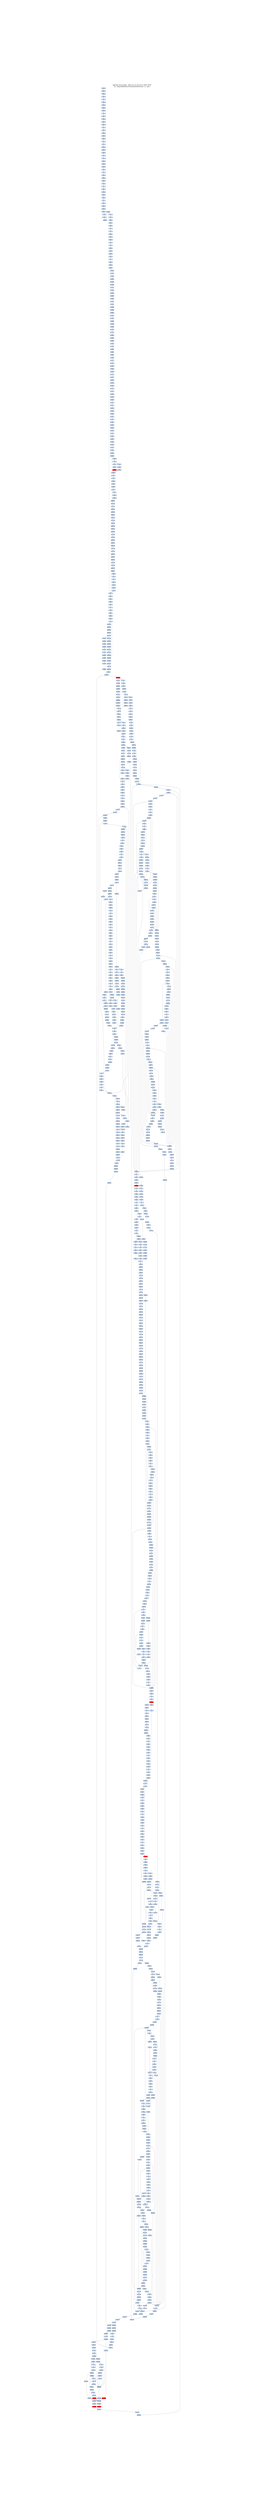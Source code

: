 digraph G {
node[shape=rectangle,style=filled,fillcolor=lightsteelblue,color=lightsteelblue]
bgcolor="transparent"
graph [label="Jakstab v0.8.4-devel   Mon Oct 21 20:32:21 CEST 2019\n-m ../Input/Real/linuxCommandsStatic/nice -b --cpa i", labelloc=t, fontsize=35, pad=30]
"0x08079fe7"[label="0x08079fe7\n"];
"0x08079fe5"[label="0x08079fe5\n"];
"0x08079fe1"[label="0x08079fe1\n"];
"0x08079fef"[label="0x08079fef\n"];
"0x08079feb"[label="0x08079feb\n"];
"0x08079ff7"[label="0x08079ff7\n"];
"0x08079ff1"[label="0x08079ff1\n"];
"0x08079ffb"[label="0x08079ffb\n"];
"0x0807a005"[label="0x0807a005\n"];
"0x0807a001"[label="0x0807a001\n"];
"0x0807a00d"[label="0x0807a00d\n"];
"0x0807a00b"[label="0x0807a00b\n"];
"0x0807a009"[label="0x0807a009\n"];
"0x0807a017"[label="0x0807a017\n"];
"0x0807a013"[label="0x0807a013\n"];
"0x0807a020"[label="0x0807a020\n"];
"0x0807a01b"[label="0x0807a01b\n"];
"0x0807a024"[label="0x0807a024\n"];
"0x0807a02d"[label="0x0807a02d\n"];
"0x0807a029"[label="0x0807a029\n"];
"0x0807a038"[label="0x0807a038\n"];
"0x0807a033"[label="0x0807a033\n"];
"0x0807a03d"[label="0x0807a03d\n"];
"0x0807a047"[label="0x0807a047\n"];
"0x0807a042"[label="0x0807a042\n"];
"0x0807a04d"[label="0x0807a04d\n"];
"0x0807a049"[label="0x0807a049\n"];
"0x0807a057"[label="0x0807a057\n"];
"0x0807a052"[label="0x0807a052\n"];
"0x0807a05c"[label="0x0807a05c\n"];
"0x0807a065"[label="0x0807a065\n"];
"0x0807a061"[label="0x0807a061\n"];
"0x0807a070"[label="0x0807a070\n"];
"0x0807a06b"[label="0x0807a06b\n"];
"0x0807a075"[label="0x0807a075\n"];
"0x0807a07f"[label="0x0807a07f\n"];
"0x0807a07b"[label="0x0807a07b\n"];
"0x0807a079"[label="0x0807a079\n"];
"0x0807a087"[label="0x0807a087\n"];
"0x0807a085"[label="0x0807a085\n"];
"0x0807a081"[label="0x0807a081\n"];
"0x0807a090"[label="0x0807a090\n"];
"0x0807a089"[label="0x0807a089\n"];
"0x0807a098"[label="0x0807a098\n"];
"0x0807a096"[label="0x0807a096\n"];
"0x0807a093"[label="0x0807a093\n"];
"0x080998a0"[label="0x080998a0\n"];
"0x0807a09f"[label="0x0807a09f\n"];
"0x0807a0a1"[label="0x0807a0a1\n",fillcolor="red"];
"0x080798b0"[label="0x080798b0\n"];
"0x080998a5"[label="0x080998a5\n"];
"0x080798b8"[label="0x080798b8\n"];
"0x080798b6"[label="0x080798b6\n"];
"0x080798b3"[label="0x080798b3\n"];
"0x080798be"[label="0x080798be\n"];
"0x080798bc"[label="0x080798bc\n"];
"0x080798bb"[label="0x080798bb\n"];
"0x080798c8"[label="0x080798c8\n"];
"0x080798c5"[label="0x080798c5\n"];
"0x080798c3"[label="0x080798c3\n"];
"0x080798c1"[label="0x080798c1\n"];
"0x0807a0d0"[label="0x0807a0d0\n"];
"0x080798cf"[label="0x080798cf\n"];
"0x0807a0ce"[label="0x0807a0ce\n"];
"0x080798cd"[label="0x080798cd\n"];
"0x0807a0cb"[label="0x0807a0cb\n"];
"0x080798ca"[label="0x080798ca\n"];
"0x0807a0d8"[label="0x0807a0d8\n"];
"0x080798d8"[label="0x080798d8\n"];
"0x0807a0d4"[label="0x0807a0d4\n"];
"0x0807a0d2"[label="0x0807a0d2\n"];
"0x080798d2"[label="0x080798d2\n"];
"0x080798d1"[label="0x080798d1\n"];
"0x080798df"[label="0x080798df\n"];
"0x080798dd"[label="0x080798dd\n"];
"0x0807a0dd"[label="0x0807a0dd\n"];
"0x080798db"[label="0x080798db\n"];
"0x080798e7"[label="0x080798e7\n"];
"0x0807a0e5"[label="0x0807a0e5\n"];
"0x080798e4"[label="0x080798e4\n"];
"0x0807a0e3"[label="0x0807a0e3\n"];
"0x080798e2"[label="0x080798e2\n"];
"0x0807a0e1"[label="0x0807a0e1\n"];
"0x0807a0f0"[label="0x0807a0f0\n"];
"0x080798f0"[label="0x080798f0\n"];
"0x080798ee"[label="0x080798ee\n"];
"0x080798eb"[label="0x080798eb\n"];
"0x0807a0eb"[label="0x0807a0eb\n"];
"0x080798e9"[label="0x080798e9\n"];
"0x080798f6"[label="0x080798f6\n"];
"0x080798f3"[label="0x080798f3\n"];
"0x08079900"[label="0x08079900\n"];
"0x0807a0fc"[label="0x0807a0fc\n"];
"0x080798fb"[label="0x080798fb\n",fillcolor="red"];
"0x080798fa"[label="0x080798fa\n"];
"0x08079908"[label="0x08079908\n"];
"0x08079903"[label="0x08079903\n",fillcolor="red"];
"0x0807a101"[label="0x0807a101\n"];
"0x08079910"[label="0x08079910\n"];
"0x0807990f"[label="0x0807990f\n"];
"0x0807a10d"[label="0x0807a10d\n"];
"0x0807990d"[label="0x0807990d\n"];
"0x0807990a"[label="0x0807990a\n"];
"0x0807a112"[label="0x0807a112\n"];
"0x08079920"[label="0x08079920\n"];
"0x0807a11e"[label="0x0807a11e\n"];
"0x08079926"[label="0x08079926\n"];
"0x0807a123"[label="0x0807a123\n"];
"0x08079923"[label="0x08079923\n"];
"0x08079921"[label="0x08079921\n"];
"0x08079930"[label="0x08079930\n"];
"0x0807a12f"[label="0x0807a12f\n"];
"0x0807992c"[label="0x0807992c\n"];
"0x0807992a"[label="0x0807992a\n"];
"0x08079937"[label="0x08079937\n"];
"0x0807a134"[label="0x0807a134\n"];
"0x08079932"[label="0x08079932\n"];
"0x08079940"[label="0x08079940\n"];
"0x0804c93f"[label="0x0804c93f\n"];
"0x0807993b"[label="0x0807993b\n",fillcolor="red"];
"0x0807993a"[label="0x0807993a\n"];
"0x312d302e"[label="0x312d302e\n"];
"0x0804c945"[label="0x0804c945\n"];
"0x08079946"[label="0x08079946\n"];
"0x08079945"[label="0x08079945\n"];
"0x0804c948"[label="0x0804c948\n"];
"0x0807a144"[label="0x0807a144\n"];
"0x08079943"[label="0x08079943\n"];
"0x0804c94e"[label="0x0804c94e\n"];
"0x0807994f"[label="0x0807994f\n"];
"0x0807994b"[label="0x0807994b\n"];
"0x0807a149"[label="0x0807a149\n"];
"0x08049155"[label="0x08049155\n"];
"0x08079956"[label="0x08079956\n"];
"0x08049158"[label="0x08049158\n"];
"0x0804c951"[label="0x0804c951\n"];
"0x08079953"[label="0x08079953\n"];
"0x0804c953"[label="0x0804c953\n"];
"0x0807a15e"[label="0x0807a15e\n"];
"0x0804c95f"[label="0x0804c95f\n"];
"0x0804c959"[label="0x0804c959\n"];
"0x0807995c"[label="0x0807995c\n"];
"0x0807995a"[label="0x0807995a\n"];
"0x0807a159"[label="0x0807a159\n"];
"0x0804c965"[label="0x0804c965\n"];
"0x08079965"[label="0x08079965\n",fillcolor="red"];
"0x08079964"[label="0x08079964\n"];
"0x08079961"[label="0x08079961\n"];
"0x0804c96d"[label="0x0804c96d\n"];
"0x0807a16c"[label="0x0807a16c\n"];
"0x0804c969"[label="0x0804c969\n"];
"0x0804c978"[label="0x0804c978\n"];
"0x0804c971"[label="0x0804c971\n"];
"0x0807a171"[label="0x0807a171\n"];
"0x0804c974"[label="0x0804c974\n"];
"0x0807a17d"[label="0x0807a17d\n"];
"0x0804c979"[label="0x0804c979\n"];
"0x0807a182"[label="0x0807a182\n"];
"0x08079990"[label="0x08079990\n"];
"0x0807a18e"[label="0x0807a18e\n"];
"0x08079997"[label="0x08079997\n"];
"0x0807a193"[label="0x0807a193\n"];
"0x08079992"[label="0x08079992\n"];
"0x08079991"[label="0x08079991\n"];
"0x0807a19f"[label="0x0807a19f\n"];
"0x0807999f"[label="0x0807999f\n"];
"0x0807999e"[label="0x0807999e\n"];
"0x0807999d"[label="0x0807999d\n"];
"0x080799a8"[label="0x080799a8\n"];
"0x0807a1a4"[label="0x0807a1a4\n"];
"0x080799a2"[label="0x080799a2\n"];
"0x0807a1b0"[label="0x0807a1b0\n"];
"0x080799ae"[label="0x080799ae\n"];
"0x080799ac"[label="0x080799ac\n"];
"0x080799b6"[label="0x080799b6\n"];
"0x0807a1b5"[label="0x0807a1b5\n"];
"0x080799b4"[label="0x080799b4\n"];
"0x080799b2"[label="0x080799b2\n"];
"0x080799bb"[label="0x080799bb\n"];
"0x0807a1c6"[label="0x0807a1c6\n"];
"0x080799c5"[label="0x080799c5\n"];
"0x0807a1c4"[label="0x0807a1c4\n"];
"0x080799c3"[label="0x080799c3\n"];
"0x080799c1"[label="0x080799c1\n"];
"0x0807a1c1"[label="0x0807a1c1\n"];
"0x080799d0"[label="0x080799d0\n"];
"0x0807a1ce"[label="0x0807a1ce\n"];
"0x0807a1cc"[label="0x0807a1cc\n"];
"0x0807a1ca"[label="0x0807a1ca\n"];
"0x080799ca"[label="0x080799ca\n"];
"0x0807a1d7"[label="0x0807a1d7\n"];
"0x080799d6"[label="0x080799d6\n"];
"0x080799d4"[label="0x080799d4\n"];
"0x0807a1d3"[label="0x0807a1d3\n"];
"0x0807a1d1"[label="0x0807a1d1\n"];
"0x080799e0"[label="0x080799e0\n"];
"0x0807a1e0"[label="0x0807a1e0\n"];
"0x0807a1dd"[label="0x0807a1dd\n"];
"0x080799dc"[label="0x080799dc\n"];
"0x0807a1e4"[label="0x0807a1e4\n"];
"0x080799e4"[label="0x080799e4\n"];
"0x0807a1e3"[label="0x0807a1e3\n"];
"0x080799e2"[label="0x080799e2\n"];
"0x0807a1e2"[label="0x0807a1e2\n"];
"0x0807a1e1"[label="0x0807a1e1\n"];
"0x080799ee"[label="0x080799ee\n"];
"0x080799ea"[label="0x080799ea\n"];
"0x080799f8"[label="0x080799f8\n"];
"0x080799f5"[label="0x080799f5\n"];
"0x080799f2"[label="0x080799f2\n"];
"0x08079a00"[label="0x08079a00\n"];
"0x080799fe"[label="0x080799fe\n"];
"0x08079a08"[label="0x08079a08\n"];
"0x08079a06"[label="0x08079a06\n"];
"0x0804ca04"[label="0x0804ca04\n"];
"0x0804ca0d"[label="0x0804ca0d\n"];
"0x08079a10"[label="0x08079a10\n"];
"0x0804ca0a"[label="0x0804ca0a\n"];
"0x0804ca0c"[label="0x0804ca0c\n"];
"0x08079a18"[label="0x08079a18\n"];
"0x0804ca18"[label="0x0804ca18\n"];
"0x08079a15"[label="0x08079a15\n"];
"0x08079a13"[label="0x08079a13\n"];
"0x0804ca13"[label="0x0804ca13\n"];
"0x08079a1f"[label="0x08079a1f\n"];
"0x0804ca1f"[label="0x0804ca1f\n"];
"0x0804ca20"[label="0x0804ca20\n"];
"0x08079a1d"[label="0x08079a1d\n"];
"0x0804ca19"[label="0x0804ca19\n"];
"0x08079a25"[label="0x08079a25\n"];
"0x08079a23"[label="0x08079a23\n"];
"0x08079a21"[label="0x08079a21\n"];
"0x08079a30"[label="0x08079a30\n"];
"0x08079a2e"[label="0x08079a2e\n"];
"0x08079a2b"[label="0x08079a2b\n"];
"0x08079a38"[label="0x08079a38\n"];
"0x08079a34"[label="0x08079a34\n"];
"0x08079a3e"[label="0x08079a3e\n"];
"0x08079a3a"[label="0x08079a3a\n"];
"0x08079a47"[label="0x08079a47\n"];
"0x08079a44"[label="0x08079a44\n"];
"0x08079a50"[label="0x08079a50\n"];
"0x08079a4d"[label="0x08079a4d\n"];
"0x08079a49"[label="0x08079a49\n"];
"0x08079a56"[label="0x08079a56\n"];
"0x08079a60"[label="0x08079a60\n"];
"0x08079a5c"[label="0x08079a5c\n"];
"0x08079a5b"[label="0x08079a5b\n"];
"0x08079a67"[label="0x08079a67\n"];
"0x08079a65"[label="0x08079a65\n"];
"0x08079a63"[label="0x08079a63\n"];
"0x080aca70"[label="0x080aca70\n"];
"0x08079a6e"[label="0x08079a6e\n"];
"0x08079a6b"[label="0x08079a6b\n"];
"0x08079a69"[label="0x08079a69\n"];
"0x08079a78"[label="0x08079a78\n"];
"0x080aca7b"[label="0x080aca7b\n"];
"0x08079a76"[label="0x08079a76\n"];
"0x080aca7f"[label="0x080aca7f\n"];
"0x08079a74"[label="0x08079a74\n"];
"0x08079a71"[label="0x08079a71\n"];
"0x080aca73"[label="0x080aca73\n"];
"0x080aca74"[label="0x080aca74\n"];
"0x080aca71"[label="0x080aca71\n"];
"0x080aca72"[label="0x080aca72\n"];
"0x080aca77"[label="0x080aca77\n"];
"0x08079a7b"[label="0x08079a7b\n"];
"0x080aca8b"[label="0x080aca8b\n"];
"0x08079a87"[label="0x08079a87\n"];
"0x080aca89"[label="0x080aca89\n"];
"0x08079a85"[label="0x08079a85\n"];
"0x080aca8d"[label="0x080aca8d\n"];
"0x08079a81"[label="0x08079a81\n"];
"0x080aca83"[label="0x080aca83\n"];
"0x08079a8d"[label="0x08079a8d\n"];
"0x080aca87"[label="0x080aca87\n"];
"0x08079a8b"[label="0x08079a8b\n"];
"0x080aca99"[label="0x080aca99\n"];
"0x08079a95"[label="0x08079a95\n"];
"0x080acaa0"[label="0x080acaa0\n"];
"0x08079a91"[label="0x08079a91\n"];
"0x080aca9e"[label="0x080aca9e\n"];
"0x080aca93"[label="0x080aca93\n"];
"0x08079aa0"[label="0x08079aa0\n"];
"0x08079a9c"[label="0x08079a9c\n"];
"0x080aca97"[label="0x080aca97\n"];
"0x08079a9b"[label="0x08079a9b\n"];
"0x080aca95"[label="0x080aca95\n"];
"0x08079aa8"[label="0x08079aa8\n"];
"0x080acaac"[label="0x080acaac\n"];
"0x08079aa5"[label="0x08079aa5\n"];
"0x080acaaa"[label="0x080acaaa\n"];
"0x08079aa3"[label="0x08079aa3\n"];
"0x080acab0"[label="0x080acab0\n"];
"0x080acaae"[label="0x080acaae\n"];
"0x08079ab0"[label="0x08079ab0\n"];
"0x080acaa4"[label="0x080acaa4\n"];
"0x080acaa2"[label="0x080acaa2\n"];
"0x08079aac"[label="0x08079aac\n"];
"0x080acaa8"[label="0x080acaa8\n"];
"0x08079aaa"[label="0x08079aaa\n"];
"0x080acaa6"[label="0x080acaa6\n"];
"0x080acabb"[label="0x080acabb\n"];
"0x08079ab7"[label="0x08079ab7\n"];
"0x080acab9"[label="0x080acab9\n"];
"0x080acaba"[label="0x080acaba\n"];
"0x08079ab4"[label="0x08079ab4\n"];
"0x080acac0"[label="0x080acac0\n"];
"0x080acab4"[label="0x080acab4\n"];
"0x08079abf"[label="0x08079abf\n"];
"0x080acab2"[label="0x080acab2\n"];
"0x08079abd"[label="0x08079abd\n"];
"0x080acab7"[label="0x080acab7\n"];
"0x08079abb"[label="0x08079abb\n"];
"0x080acab8"[label="0x080acab8\n"];
"0x08079ab9"[label="0x08079ab9\n"];
"0x08079ac7"[label="0x08079ac7\n"];
"0x080acaca"[label="0x080acaca\n"];
"0x08079ac5"[label="0x08079ac5\n"];
"0x080acad0"[label="0x080acad0\n"];
"0x08079ac3"[label="0x08079ac3\n"];
"0x08079ac1"[label="0x08079ac1\n"];
"0x08079ad0"[label="0x08079ad0\n"];
"0x080acac4"[label="0x080acac4\n"];
"0x0804cacf"[label="0x0804cacf\n"];
"0x080acac2"[label="0x080acac2\n"];
"0x080acac7"[label="0x080acac7\n"];
"0x0804cacb"[label="0x0804cacb\n"];
"0x080acadb"[label="0x080acadb\n"];
"0x08079ad8"[label="0x08079ad8\n"];
"0x0804cad7"[label="0x0804cad7\n"];
"0x08079ad6"[label="0x08079ad6\n"];
"0x080acad9"[label="0x080acad9\n"];
"0x080acadf"[label="0x080acadf\n"];
"0x08079ad4"[label="0x08079ad4\n"];
"0x0804cad3"[label="0x0804cad3\n"];
"0x08079ad2"[label="0x08079ad2\n"];
"0x0804cade"[label="0x0804cade\n"];
"0x08079ade"[label="0x08079ade\n"];
"0x0804cadf"[label="0x0804cadf\n"];
"0x080acad2"[label="0x080acad2\n"];
"0x080acad7"[label="0x080acad7\n"];
"0x08079adb"[label="0x08079adb\n"];
"0x0804cada"[label="0x0804cada\n"];
"0x08079ae8"[label="0x08079ae8\n"];
"0x080acaeb"[label="0x080acaeb\n"];
"0x080532e6"[label="0x080532e6\n"];
"0x0804cae7"[label="0x0804cae7\n"];
"0x08079ae6"[label="0x08079ae6\n"];
"0x080acae9"[label="0x080acae9\n"];
"0x08079ae4"[label="0x08079ae4\n"];
"0x080acaed"[label="0x080acaed\n"];
"0x080532e3"[label="0x080532e3\n"];
"0x0804cae4"[label="0x0804cae4\n"];
"0x08079ae1"[label="0x08079ae1\n"];
"0x08079af0"[label="0x08079af0\n"];
"0x080acae3"[label="0x080acae3\n"];
"0x080acae1"[label="0x080acae1\n"];
"0x0804caef"[label="0x0804caef\n"];
"0x08079aec"[label="0x08079aec\n"];
"0x0804caea"[label="0x0804caea\n"];
"0x08079aea"[label="0x08079aea\n"];
"0x080acae5"[label="0x080acae5\n"];
"0x080acafb"[label="0x080acafb\n"];
"0x0804caf5"[label="0x0804caf5\n"];
"0x080acaf9"[label="0x080acaf9\n"];
"0x08079af6"[label="0x08079af6\n"];
"0x080acaff"[label="0x080acaff\n"];
"0x0804caf1"[label="0x0804caf1\n"];
"0x08079af3"[label="0x08079af3\n"];
"0x080acaf3"[label="0x080acaf3\n"];
"0x0804cafe"[label="0x0804cafe\n"];
"0x08079aff"[label="0x08079aff\n"];
"0x080acaf1"[label="0x080acaf1\n"];
"0x080acaf7"[label="0x080acaf7\n"];
"0x08079afb"[label="0x08079afb\n"];
"0x080acaf5"[label="0x080acaf5\n"];
"0x0804cafb"[label="0x0804cafb\n"];
"0x08079af9"[label="0x08079af9\n"];
"0x080acb0b"[label="0x080acb0b\n"];
"0x0804cb06"[label="0x0804cb06\n"];
"0x08079b07"[label="0x08079b07\n"];
"0x080acb09"[label="0x080acb09\n"];
"0x0804cb01"[label="0x0804cb01\n"];
"0x080acb0f"[label="0x080acb0f\n"];
"0x08079b03"[label="0x08079b03\n"];
"0x0804cb03"[label="0x0804cb03\n"];
"0x0804cb0d"[label="0x0804cb0d\n"];
"0x080acb03"[label="0x080acb03\n"];
"0x08079b0f"[label="0x08079b0f\n"];
"0x080acb01"[label="0x080acb01\n"];
"0x0804c310"[label="0x0804c310\n"];
"0x080acb07"[label="0x080acb07\n"];
"0x0804cb09"[label="0x0804cb09\n"];
"0x080acb05"[label="0x080acb05\n"];
"0x08079b09"[label="0x08079b09\n"];
"0x080acb1b"[label="0x080acb1b\n"];
"0x0804cb16"[label="0x0804cb16\n"];
"0x08079b16"[label="0x08079b16\n",fillcolor="red"];
"0x080acb19"[label="0x080acb19\n"];
"0x0804cb18"[label="0x0804cb18\n"];
"0x08079b15"[label="0x08079b15\n"];
"0x0804c311"[label="0x0804c311\n"];
"0x080acb1f"[label="0x080acb1f\n"];
"0x08079b14"[label="0x08079b14\n"];
"0x0804c312"[label="0x0804c312\n"];
"0x08079b13"[label="0x08079b13\n"];
"0x0804cb13"[label="0x0804cb13\n"];
"0x0804c313"[label="0x0804c313\n"];
"0x080acb1d"[label="0x080acb1d\n"];
"0x08079b12"[label="0x08079b12\n"];
"0x0804c314"[label="0x0804c314\n"];
"0x08079b20"[label="0x08079b20\n"];
"0x0804cb1d"[label="0x0804cb1d\n"];
"0x080acb13"[label="0x080acb13\n"];
"0x0804c31f"[label="0x0804c31f\n"];
"0x080acb11"[label="0x080acb11\n"];
"0x0804c319"[label="0x0804c319\n"];
"0x080acb17"[label="0x080acb17\n"];
"0x08079b28"[label="0x08079b28\n"];
"0x0804c325"[label="0x0804c325\n"];
"0x080acb2c"[label="0x080acb2c\n"];
"0x0804c327"[label="0x0804c327\n"];
"0x0804cb27"[label="0x0804cb27\n"];
"0x08079b26"[label="0x08079b26\n"];
"0x080acb2a"[label="0x080acb2a\n"];
"0x08079b24"[label="0x08079b24\n"];
"0x0804cb23"[label="0x0804cb23\n"];
"0x080acb2e"[label="0x080acb2e\n"];
"0x080acb23"[label="0x080acb23\n"];
"0x0807bb30"[label="0x0807bb30\n"];
"0x0804cb2d"[label="0x0804cb2d\n"];
"0x08079b2f"[label="0x08079b2f\n"];
"0x080acb21"[label="0x080acb21\n"];
"0x0804c330"[label="0x0804c330\n"];
"0x08079b2d"[label="0x08079b2d\n"];
"0x080acb27"[label="0x080acb27\n"];
"0x0804c32a"[label="0x0804c32a\n"];
"0x08079b2b"[label="0x08079b2b\n"];
"0x0804cb2a"[label="0x0804cb2a\n"];
"0x080acb25"[label="0x080acb25\n"];
"0x0804c336"[label="0x0804c336\n"];
"0x08079b37"[label="0x08079b37\n"];
"0x0804c338"[label="0x0804c338\n"];
"0x08079b34"[label="0x08079b34\n"];
"0x0804cb32"[label="0x0804cb32\n"];
"0x080acb40"[label="0x080acb40\n"];
"0x08079b32"[label="0x08079b32\n"];
"0x080acb33"[label="0x080acb33\n"];
"0x08079b3f"[label="0x08079b3f\n"];
"0x080acb34"[label="0x080acb34\n"];
"0x080acb31"[label="0x080acb31\n"];
"0x0804c33f"[label="0x0804c33f\n"];
"0x080acb32"[label="0x080acb32\n"];
"0x0804c33a"[label="0x0804c33a\n"];
"0x08079b3b"[label="0x08079b3b\n"];
"0x080acb35"[label="0x080acb35\n"];
"0x080acb4b"[label="0x080acb4b\n"];
"0x080acb4c"[label="0x080acb4c\n"];
"0x0804c346"[label="0x0804c346\n"];
"0x080acb49"[label="0x080acb49\n"];
"0x08079b46"[label="0x08079b46\n"];
"0x080acb4a"[label="0x080acb4a\n"];
"0x0804c341"[label="0x0804c341\n"];
"0x080acb50"[label="0x080acb50\n"];
"0x080acb4d"[label="0x080acb4d\n"];
"0x0804c344"[label="0x0804c344\n"];
"0x08079b4f"[label="0x08079b4f\n"];
"0x080acb44"[label="0x080acb44\n"];
"0x0804c34f"[label="0x0804c34f\n"];
"0x080acb42"[label="0x080acb42\n"];
"0x0804c349"[label="0x0804c349\n"];
"0x08079b4b"[label="0x08079b4b\n"];
"0x0804c34c"[label="0x0804c34c\n"];
"0x080acb46"[label="0x080acb46\n"];
"0x0804c355"[label="0x0804c355\n"];
"0x0804c358"[label="0x0804c358\n"];
"0x080acb5a"[label="0x080acb5a\n"];
"0x080acb5f"[label="0x080acb5f\n"];
"0x080acb60"[label="0x080acb60\n"];
"0x08079b53"[label="0x08079b53\n"];
"0x0804c352"[label="0x0804c352\n"];
"0x080acb5d"[label="0x080acb5d\n"];
"0x080acb5e"[label="0x080acb5e\n"];
"0x08079b60"[label="0x08079b60\n"];
"0x080acb54"[label="0x080acb54\n"];
"0x0804c35f"[label="0x0804c35f\n"];
"0x080acb52"[label="0x080acb52\n"];
"0x080acb58"[label="0x080acb58\n"];
"0x0804c35a"[label="0x0804c35a\n"];
"0x0804c35c"[label="0x0804c35c\n"];
"0x080acb56"[label="0x080acb56\n"];
"0x080acb6c"[label="0x080acb6c\n"];
"0x0804c366"[label="0x0804c366\n"];
"0x08079b66"[label="0x08079b66\n"];
"0x080acb6a"[label="0x080acb6a\n"];
"0x08079b64"[label="0x08079b64\n"];
"0x0804c362"[label="0x0804c362\n"];
"0x080acb70"[label="0x080acb70\n"];
"0x08079b62"[label="0x08079b62\n"];
"0x080acb6e"[label="0x080acb6e\n"];
"0x0804c364"[label="0x0804c364\n"];
"0x080acb61"[label="0x080acb61\n"];
"0x0804c36f"[label="0x0804c36f\n"];
"0x08079b6e"[label="0x08079b6e\n"];
"0x0804c369"[label="0x0804c369\n"];
"0x08079b6c"[label="0x08079b6c\n"];
"0x080acb68"[label="0x080acb68\n"];
"0x08079b6a"[label="0x08079b6a\n"];
"0x08079b76"[label="0x08079b76\n"];
"0x0804c378"[label="0x0804c378\n"];
"0x0804c371"[label="0x0804c371\n"];
"0x080acb80"[label="0x080acb80\n"];
"0x08079b72"[label="0x08079b72\n"];
"0x0804c37d"[label="0x0804c37d\n"];
"0x0804c37f"[label="0x0804c37f\n"];
"0x080acb72"[label="0x080acb72\n"];
"0x08079b7c"[label="0x08079b7c\n"];
"0x080acb77"[label="0x080acb77\n"];
"0x0804c37a"[label="0x0804c37a\n"];
"0x08079b79"[label="0x08079b79\n"];
"0x08079b86"[label="0x08079b86\n"];
"0x0804c388"[label="0x0804c388\n"];
"0x08079b84"[label="0x08079b84\n"];
"0x0804c382"[label="0x0804c382\n"];
"0x08079b82"[label="0x08079b82\n"];
"0x0804c38e"[label="0x0804c38e\n"];
"0x080acb84"[label="0x080acb84\n"];
"0x08079b8f"[label="0x08079b8f\n"];
"0x080acb82"[label="0x080acb82\n"];
"0x08079b8b"[label="0x08079b8b\n"];
"0x0804c38c"[label="0x0804c38c\n"];
"0x0804c395"[label="0x0804c395\n"];
"0x08079b97"[label="0x08079b97\n"];
"0x0804c397"[label="0x0804c397\n"];
"0x08079b93"[label="0x08079b93\n"];
"0x0804c393"[label="0x0804c393\n"];
"0x0804c39d"[label="0x0804c39d\n"];
"0x08079b9d"[label="0x08079b9d\n"];
"0x0804c3a0"[label="0x0804c3a0\n"];
"0x08079b9b"[label="0x08079b9b\n"];
"0x0804c39a"[label="0x0804c39a\n"];
"0x08079b99"[label="0x08079b99\n"];
"0x08079ba8"[label="0x08079ba8\n"];
"0x0804c3a6"[label="0x0804c3a6\n"];
"0x08079ba6"[label="0x08079ba6\n"];
"0x08079ba4"[label="0x08079ba4\n"];
"0x0804c3a3"[label="0x0804c3a3\n"];
"0x08079ba1"[label="0x08079ba1\n"];
"0x08079bb0"[label="0x08079bb0\n"];
"0x08079bae"[label="0x08079bae\n"];
"0x08079bac"[label="0x08079bac\n"];
"0x08079baa"[label="0x08079baa\n"];
"0x0804c3ac"[label="0x0804c3ac\n"];
"0x08079bb8"[label="0x08079bb8\n"];
"0x0804c3b7"[label="0x0804c3b7\n"];
"0x0804c3b2"[label="0x0804c3b2\n"];
"0x08079bb2"[label="0x08079bb2\n"];
"0x0804c3b4"[label="0x0804c3b4\n"];
"0x08079bc0"[label="0x08079bc0\n"];
"0x0804c3bf"[label="0x0804c3bf\n"];
"0x08079bbe"[label="0x08079bbe\n"];
"0x0804c3b9"[label="0x0804c3b9\n"];
"0x08079bbc"[label="0x08079bbc\n"];
"0x08079bba"[label="0x08079bba\n"];
"0x0804c3bc"[label="0x0804c3bc\n"];
"0x0804c3c5"[label="0x0804c3c5\n"];
"0x08079bc6"[label="0x08079bc6\n"];
"0x08079bc3"[label="0x08079bc3\n"];
"0x08079bd0"[label="0x08079bd0\n"];
"0x08079bce"[label="0x08079bce\n"];
"0x0804c3cf"[label="0x0804c3cf\n"];
"0x08079bcc"[label="0x08079bcc\n"];
"0x0804c3c9"[label="0x0804c3c9\n"];
"0x08079bc9"[label="0x08079bc9\n"];
"0x0804c3d6"[label="0x0804c3d6\n"];
"0x0804b3d6"[label="0x0804b3d6\n"];
"0x08079bd5"[label="0x08079bd5\n"];
"0x0804c3d8"[label="0x0804c3d8\n"];
"0x08079bd3"[label="0x08079bd3\n"];
"0x0804c3d4"[label="0x0804c3d4\n"];
"0x08079be0"[label="0x08079be0\n"];
"0x08079bde"[label="0x08079bde\n"];
"0x0804b3d9"[label="0x0804b3d9\n",fillcolor="red"];
"0x0804c3da"[label="0x0804c3da\n"];
"0x08079bda"[label="0x08079bda\n"];
"0x0804c3dc"[label="0x0804c3dc\n"];
"0x08079be8"[label="0x08079be8\n"];
"0x0804c3e5"[label="0x0804c3e5\n"];
"0x0804c3e7"[label="0x0804c3e7\n"];
"0x08079be4"[label="0x08079be4\n"];
"0x0804c3e2"[label="0x0804c3e2\n"];
"0x08079be2"[label="0x08079be2\n"];
"0x08079bef"[label="0x08079bef\n"];
"0x0804c3ef"[label="0x0804c3ef\n"];
"0x08079beb"[label="0x08079beb\n"];
"0x0804c3ec"[label="0x0804c3ec\n"];
"0x08079bf8"[label="0x08079bf8\n"];
"0x0804c3f5"[label="0x0804c3f5\n"];
"0x0804c3f7"[label="0x0804c3f7\n"];
"0x08079bf4"[label="0x08079bf4\n"];
"0x0804c3f2"[label="0x0804c3f2\n"];
"0x08079c00"[label="0x08079c00\n"];
"0x0804c3ff"[label="0x0804c3ff\n"];
"0x0807a3fe"[label="0x0807a3fe\n"];
"0x0804c3f9"[label="0x0804c3f9\n"];
"0x08079bf9"[label="0x08079bf9\n"];
"0x0807a408"[label="0x0807a408\n"];
"0x08079c06"[label="0x08079c06\n"];
"0x0804c408"[label="0x0804c408\n"];
"0x08079c03"[label="0x08079c03\n"];
"0x0804c403"[label="0x0804c403\n"];
"0x0807a402"[label="0x0807a402\n"];
"0x08079c0f"[label="0x08079c0f\n"];
"0x08079c0d"[label="0x08079c0d\n"];
"0x08079c0b"[label="0x08079c0b\n"];
"0x08079c09"[label="0x08079c09\n"];
"0x0804c40c"[label="0x0804c40c\n"];
"0x08079c18"[label="0x08079c18\n"];
"0x08079c13"[label="0x08079c13\n"];
"0x0804c414"[label="0x0804c414\n"];
"0x08079c11"[label="0x08079c11\n"];
"0x08079c1f"[label="0x08079c1f\n"];
"0x08079c1d"[label="0x08079c1d\n"];
"0x0804c41c"[label="0x0804c41c\n"];
"0x08079c26"[label="0x08079c26\n"];
"0x08079c24"[label="0x08079c24\n"];
"0x0804c421"[label="0x0804c421\n"];
"0x08079c21"[label="0x08079c21\n"];
"0x08079c2e"[label="0x08079c2e\n"];
"0x08079c2d"[label="0x08079c2d\n"];
"0x0804c429"[label="0x0804c429\n"];
"0x08079c2a"[label="0x08079c2a\n"];
"0x08079c37"[label="0x08079c37\n"];
"0x08079c32"[label="0x08079c32\n"];
"0x0804c434"[label="0x0804c434\n"];
"0x0807ac40"[label="0x0807ac40\n"];
"0x08079c3e"[label="0x08079c3e\n"];
"0x08079c3b"[label="0x08079c3b\n"];
"0x0804c43b"[label="0x0804c43b\n"];
"0x0807ac47"[label="0x0807ac47\n"];
"0x0804c446"[label="0x0804c446\n"];
"0x08079c43"[label="0x08079c43\n"];
"0x0807ac42"[label="0x0807ac42\n"];
"0x0807ac41"[label="0x0807ac41\n"];
"0x08079c41"[label="0x08079c41\n"];
"0x0807ac50"[label="0x0807ac50\n"];
"0x08079c4f"[label="0x08079c4f\n"];
"0x0804c450"[label="0x0804c450\n"];
"0x0807ac4d"[label="0x0807ac4d\n"];
"0x08079c4d"[label="0x08079c4d\n"];
"0x0804c449"[label="0x0804c449\n"];
"0x0804c44b"[label="0x0804c44b\n"];
"0x08079c49"[label="0x08079c49\n"];
"0x08079c58"[label="0x08079c58\n"];
"0x0807ac58"[label="0x0807ac58\n"];
"0x0804c455"[label="0x0804c455\n"];
"0x0804c457"[label="0x0804c457\n"];
"0x0807ac56"[label="0x0807ac56\n"];
"0x08079c52"[label="0x08079c52\n"];
"0x0807ac60"[label="0x0807ac60\n"];
"0x08079c60"[label="0x08079c60\n"];
"0x0807ac5f"[label="0x0807ac5f\n"];
"0x0804c45f"[label="0x0804c45f\n"];
"0x0804c459"[label="0x0804c459\n"];
"0x0807ac5c"[label="0x0807ac5c\n"];
"0x0807ac5a"[label="0x0807ac5a\n"];
"0x0804c45c"[label="0x0804c45c\n"];
"0x08079c59"[label="0x08079c59\n"];
"0x0807ac68"[label="0x0807ac68\n"];
"0x08079c68"[label="0x08079c68\n"];
"0x08079c65"[label="0x08079c65\n"];
"0x0804c468"[label="0x0804c468\n"];
"0x0804c461"[label="0x0804c461\n"];
"0x0807ac61"[label="0x0807ac61\n"];
"0x0804c464"[label="0x0804c464\n"];
"0x08079c70"[label="0x08079c70\n"];
"0x08079c6e"[label="0x08079c6e\n"];
"0x0804c46f"[label="0x0804c46f\n"];
"0x08079c6b"[label="0x08079c6b\n"];
"0x0804c46c"[label="0x0804c46c\n"];
"0x0804c475"[label="0x0804c475\n"];
"0x08079c78"[label="0x08079c78\n"];
"0x0804c478"[label="0x0804c478\n"];
"0x08079c74"[label="0x08079c74\n"];
"0x08079c7f"[label="0x08079c7f\n"];
"0x0804c47e"[label="0x0804c47e\n"];
"0x08079c7d"[label="0x08079c7d\n"];
"0x0804c47b"[label="0x0804c47b\n"];
"0x08079c7a"[label="0x08079c7a\n"];
"0x0804cc85"[label="0x0804cc85\n"];
"0x0804c486"[label="0x0804c486\n"];
"0x08079c87"[label="0x08079c87\n"];
"0x08079c85"[label="0x08079c85\n"];
"0x0804c481"[label="0x0804c481\n"];
"0x0804cc82"[label="0x0804cc82\n"];
"0x0804c484"[label="0x0804c484\n"];
"0x08079c81"[label="0x08079c81\n"];
"0x0804c489"[label="0x0804c489\n"];
"0x08079c8b"[label="0x08079c8b\n"];
"0x0804c48c"[label="0x0804c48c\n"];
"0x08079c98"[label="0x08079c98\n"];
"0x0804c496"[label="0x0804c496\n"];
"0x08079c95"[label="0x08079c95\n"];
"0x0804c491"[label="0x0804c491\n"];
"0x0804c494"[label="0x0804c494\n"];
"0x08079c91"[label="0x08079c91\n"];
"0x080774a0"[label="0x080774a0\n"];
"0x08079c9f"[label="0x08079c9f\n"];
"0x08079c9d"[label="0x08079c9d\n"];
"0x0804c4a0"[label="0x0804c4a0\n"];
"0x0804c499"[label="0x0804c499\n"];
"0x0804c4a5"[label="0x0804c4a5\n"];
"0x08079ca7"[label="0x08079ca7\n"];
"0x08079ca5"[label="0x08079ca5\n"];
"0x080774a4"[label="0x080774a4\n"];
"0x08079ca3"[label="0x08079ca3\n"];
"0x0804c4a2"[label="0x0804c4a2\n"];
"0x080774a3"[label="0x080774a3\n"];
"0x080774a2"[label="0x080774a2\n"];
"0x08079ca1"[label="0x08079ca1\n"];
"0x080774a1"[label="0x080774a1\n"];
"0x08079cb0"[label="0x08079cb0\n"];
"0x0804c4ad"[label="0x0804c4ad\n"];
"0x080774af"[label="0x080774af\n"];
"0x0804c4b0"[label="0x0804c4b0\n"];
"0x0804c4a9"[label="0x0804c4a9\n"];
"0x08079cac"[label="0x08079cac\n"];
"0x08079cab"[label="0x08079cab\n"];
"0x080774a9"[label="0x080774a9\n"];
"0x08079ca9"[label="0x08079ca9\n"];
"0x080774b8"[label="0x080774b8\n"];
"0x08079cb8"[label="0x08079cb8\n"];
"0x08079cb3"[label="0x08079cb3\n"];
"0x0804c4b2"[label="0x0804c4b2\n"];
"0x080774b2"[label="0x080774b2\n"];
"0x08079cc0"[label="0x08079cc0\n"];
"0x080774bf"[label="0x080774bf\n"];
"0x08079cbe"[label="0x08079cbe\n"];
"0x0804c4c0"[label="0x0804c4c0\n"];
"0x08079cbc"[label="0x08079cbc\n"];
"0x0804c4b9"[label="0x0804c4b9\n"];
"0x080774bc"[label="0x080774bc\n"];
"0x08079cba"[label="0x08079cba\n"];
"0x08079cc8"[label="0x08079cc8\n"];
"0x0804c4c6"[label="0x0804c4c6\n"];
"0x08079cc4"[label="0x08079cc4\n"];
"0x080774c3"[label="0x080774c3\n"];
"0x08079cc2"[label="0x08079cc2\n"];
"0x0804c4c4"[label="0x0804c4c4\n"];
"0x080774c1"[label="0x080774c1\n"];
"0x080774d0"[label="0x080774d0\n"];
"0x0804c4cd"[label="0x0804c4cd\n"];
"0x08079cce"[label="0x08079cce\n"];
"0x080774cd"[label="0x080774cd\n"];
"0x0804c4d0"[label="0x0804c4d0\n"];
"0x08079ccc"[label="0x08079ccc\n"];
"0x080774cb"[label="0x080774cb\n"];
"0x080774c9"[label="0x080774c9\n"];
"0x0804c4d6"[label="0x0804c4d6\n"];
"0x080774d7"[label="0x080774d7\n"];
"0x08079cd6"[label="0x08079cd6\n"];
"0x0804c4d3"[label="0x0804c4d3\n"];
"0x08079cd2"[label="0x08079cd2\n"];
"0x080774d2"[label="0x080774d2\n"];
"0x0804c4dd"[label="0x0804c4dd\n"];
"0x0804c4de"[label="0x0804c4de\n"];
"0x080774de"[label="0x080774de\n"];
"0x0804c4df"[label="0x0804c4df\n"];
"0x0804c4e0"[label="0x0804c4e0\n",fillcolor="red"];
"0x080774dc"[label="0x080774dc\n"];
"0x08079cdb"[label="0x08079cdb\n"];
"0x080774da"[label="0x080774da\n"];
"0x0804c4dc"[label="0x0804c4dc\n"];
"0x080774e8"[label="0x080774e8\n"];
"0x080774e6"[label="0x080774e6\n"];
"0x0804c4e7"[label="0x0804c4e7\n"];
"0x08079ce5"[label="0x08079ce5\n"];
"0x080774e4"[label="0x080774e4\n"];
"0x0804c4e1"[label="0x0804c4e1\n"];
"0x080774e1"[label="0x080774e1\n"];
"0x0804c4e4"[label="0x0804c4e4\n"];
"0x080774ef"[label="0x080774ef\n"];
"0x08079cef"[label="0x08079cef\n"];
"0x0804c4ef"[label="0x0804c4ef\n"];
"0x080774ec"[label="0x080774ec\n"];
"0x0804c4ea"[label="0x0804c4ea\n"];
"0x08079cea"[label="0x08079cea\n"];
"0x080774ea"[label="0x080774ea\n"];
"0x0804c4ec"[label="0x0804c4ec\n"];
"0x08079cf5"[label="0x08079cf5\n"];
"0x0804c4f8"[label="0x0804c4f8\n"];
"0x0804c4f1"[label="0x0804c4f1\n"];
"0x08079cf3"[label="0x08079cf3\n"];
"0x080774f3"[label="0x080774f3\n"];
"0x0804c4f3"[label="0x0804c4f3\n"];
"0x08079cf1"[label="0x08079cf1\n"];
"0x080774f1"[label="0x080774f1\n"];
"0x08077500"[label="0x08077500\n"];
"0x0804c4fe"[label="0x0804c4fe\n"];
"0x08079cfe"[label="0x08079cfe\n"];
"0x08079cfb"[label="0x08079cfb\n"];
"0x08079cf9"[label="0x08079cf9\n"];
"0x080774f9"[label="0x080774f9\n"];
"0x08077508"[label="0x08077508\n"];
"0x08079d06"[label="0x08079d06\n"];
"0x08077505"[label="0x08077505\n"];
"0x08079d02"[label="0x08079d02\n"];
"0x0804c503"[label="0x0804c503\n"];
"0x08077510"[label="0x08077510\n"];
"0x0804c50e"[label="0x0804c50e\n"];
"0x08079d0e"[label="0x08079d0e\n"];
"0x0807750e"[label="0x0807750e\n"];
"0x0807750d"[label="0x0807750d\n"];
"0x0804c510"[label="0x0804c510\n"];
"0x0804c509"[label="0x0804c509\n"];
"0x0807750c"[label="0x0807750c\n"];
"0x08079d0c"[label="0x08079d0c\n"];
"0x0807750b"[label="0x0807750b\n"];
"0x0807750a"[label="0x0807750a\n"];
"0x0804c50b"[label="0x0804c50b\n"];
"0x08079d17"[label="0x08079d17\n"];
"0x0804c517"[label="0x0804c517\n"];
"0x08077516"[label="0x08077516\n"];
"0x08077515"[label="0x08077515\n"];
"0x08079d14"[label="0x08079d14\n"];
"0x08077513"[label="0x08077513\n"];
"0x0804c513"[label="0x0804c513\n"];
"0x08077520"[label="0x08077520\n"];
"0x08079d1f"[label="0x08079d1f\n"];
"0x0807751e"[label="0x0807751e\n"];
"0x08079d1d"[label="0x08079d1d\n"];
"0x0807751b"[label="0x0807751b\n"];
"0x0804c51a"[label="0x0804c51a\n"];
"0x0804c51c"[label="0x0804c51c\n"];
"0x0804c525"[label="0x0804c525\n"];
"0x08077528"[label="0x08077528\n"];
"0x08079d28"[label="0x08079d28\n"];
"0x08077527"[label="0x08077527\n"];
"0x0804c528"[label="0x0804c528\n"];
"0x08077525"[label="0x08077525\n"];
"0x0804c522"[label="0x0804c522\n"];
"0x08077522"[label="0x08077522\n"];
"0x08077530"[label="0x08077530\n"];
"0x08079d2f"[label="0x08079d2f\n"];
"0x0804c52f"[label="0x0804c52f\n"];
"0x08079d2c"[label="0x08079d2c\n"];
"0x0804c52a"[label="0x0804c52a\n"];
"0x0807752b"[label="0x0807752b\n"];
"0x08079d2a"[label="0x08079d2a\n"];
"0x0807752a"[label="0x0807752a\n"];
"0x08077529"[label="0x08077529\n"];
"0x08079d38"[label="0x08079d38\n"];
"0x08079d36"[label="0x08079d36\n"];
"0x08077536"[label="0x08077536\n"];
"0x08077534"[label="0x08077534\n"];
"0x08079d33"[label="0x08079d33\n"];
"0x08077532"[label="0x08077532\n"];
"0x0804c534"[label="0x0804c534\n"];
"0x08079d40"[label="0x08079d40\n"];
"0x0804c53d"[label="0x0804c53d\n"];
"0x08079d3c"[label="0x08079d3c\n"];
"0x0804c53a"[label="0x0804c53a\n"];
"0x08077539"[label="0x08077539\n"];
"0x08079d46"[label="0x08079d46\n"];
"0x08079d44"[label="0x08079d44\n"];
"0x0804c543"[label="0x0804c543\n"];
"0x08079d50"[label="0x08079d50\n"];
"0x0804c54e"[label="0x0804c54e\n"];
"0x0804c549"[label="0x0804c549\n"];
"0x0804c54c"[label="0x0804c54c\n"];
"0x08079d49"[label="0x08079d49\n"];
"0x08079d57"[label="0x08079d57\n"];
"0x08079d55"[label="0x08079d55\n"];
"0x0804c551"[label="0x0804c551\n"];
"0x08079d52"[label="0x08079d52\n"];
"0x0804c554"[label="0x0804c554\n"];
"0x08079d60"[label="0x08079d60\n"];
"0x0804c55d"[label="0x0804c55d\n"];
"0x08079d5e"[label="0x08079d5e\n"];
"0x0804c560"[label="0x0804c560\n"];
"0x0804c55a"[label="0x0804c55a\n"];
"0x08079d59"[label="0x08079d59\n"];
"0x08079d68"[label="0x08079d68\n"];
"0x0804c565"[label="0x0804c565\n"];
"0x08079d66"[label="0x08079d66\n"];
"0x08079d64"[label="0x08079d64\n"];
"0x08099d70"[label="0x08099d70\n"];
"0x08079d62"[label="0x08079d62\n"];
"0x08079d70"[label="0x08079d70\n"];
"0x0804c56e"[label="0x0804c56e\n"];
"0x0804c56c"[label="0x0804c56c\n"];
"0x08099d7a"[label="0x08099d7a\n"];
"0x08079d78"[label="0x08079d78\n"];
"0x08079d76"[label="0x08079d76\n"];
"0x0804c571"[label="0x0804c571\n"];
"0x08079d74"[label="0x08079d74\n"];
"0x08079d72"[label="0x08079d72\n"];
"0x08099d7f"[label="0x08099d7f\n"];
"0x08099d71"[label="0x08099d71\n"];
"0x08079d7e"[label="0x08079d7e\n"];
"0x0804c580"[label="0x0804c580\n"];
"0x08099d76"[label="0x08099d76\n"];
"0x08079d7b"[label="0x08079d7b\n"];
"0x08079d88"[label="0x08079d88\n"];
"0x0804c585"[label="0x0804c585\n"];
"0x08099d89"[label="0x08099d89\n"];
"0x08079d86"[label="0x08079d86\n"];
"0x08079d84"[label="0x08079d84\n"];
"0x08099d8f"[label="0x08099d8f\n"];
"0x08079d81"[label="0x08079d81\n"];
"0x0804c58d"[label="0x0804c58d\n"];
"0x08079d90"[label="0x08079d90\n"];
"0x08079d8d"[label="0x08079d8d\n"];
"0x0804c590"[label="0x0804c590\n"];
"0x08079d8b"[label="0x08079d8b\n"];
"0x08099d85"[label="0x08099d85\n"];
"0x0804c58a"[label="0x0804c58a\n"];
"0x0804c58b"[label="0x0804c58b\n"];
"0x08099d87"[label="0x08099d87\n"];
"0x0804c58c"[label="0x0804c58c\n"];
"0x08079d98"[label="0x08079d98\n"];
"0x08099d99"[label="0x08099d99\n"];
"0x0804c596"[label="0x0804c596\n"];
"0x08079d96"[label="0x08079d96\n"];
"0x08099d9e"[label="0x08099d9e\n"];
"0x08079d93"[label="0x08079d93\n"];
"0x08079da0"[label="0x08079da0\n"];
"0x08099d91"[label="0x08099d91\n"];
"0x0804c59e"[label="0x0804c59e\n"];
"0x08099d94"[label="0x08099d94\n"];
"0x08099d93"[label="0x08099d93\n"];
"0x08079d9c"[label="0x08079d9c\n"];
"0x0804c59a"[label="0x0804c59a\n"];
"0x08099d98"[label="0x08099d98\n"];
"0x0804c59c"[label="0x0804c59c\n"];
"0x08079da4"[label="0x08079da4\n"];
"0x0804c5ad"[label="0x0804c5ad\n"];
"0x08079dae"[label="0x08079dae\n"];
"0x0804c5a9"[label="0x0804c5a9\n"];
"0x08079daa"[label="0x08079daa\n"];
"0x08079db6"[label="0x08079db6\n"];
"0x0804c5b8"[label="0x0804c5b8\n"];
"0x0804c5b3"[label="0x0804c5b3\n"];
"0x08079db2"[label="0x08079db2\n"];
"0x08079dc0"[label="0x08079dc0\n"];
"0x0804c5bf"[label="0x0804c5bf\n"];
"0x08079dbb"[label="0x08079dbb\n"];
"0x0804c5c6"[label="0x0804c5c6\n"];
"0x08079dc5"[label="0x08079dc5\n"];
"0x08079dc3"[label="0x08079dc3\n"];
"0x08079dcf"[label="0x08079dcf\n"];
"0x08079dcd"[label="0x08079dcd\n"];
"0x08079dcb"[label="0x08079dcb\n"];
"0x08079dc9"[label="0x08079dc9\n"];
"0x0804c5cc"[label="0x0804c5cc\n"];
"0x0804c5d7"[label="0x0804c5d7\n"];
"0x08079dd6"[label="0x08079dd6\n"];
"0x0804c5d3"[label="0x0804c5d3\n"];
"0x08079dd2"[label="0x08079dd2\n"];
"0x08079ddf"[label="0x08079ddf\n"];
"0x0804c5df"[label="0x0804c5df\n"];
"0x08079ddd"[label="0x08079ddd\n"];
"0x0804c5d9"[label="0x0804c5d9\n"];
"0x08079de8"[label="0x08079de8\n"];
"0x0804c5e7"[label="0x0804c5e7\n"];
"0x08079de5"[label="0x08079de5\n"];
"0x0804c5e1"[label="0x0804c5e1\n"];
"0x080a25f0"[label="0x080a25f0\n"];
"0x08079de1"[label="0x08079de1\n"];
"0x0804c5e4"[label="0x0804c5e4\n"];
"0x08079df0"[label="0x08079df0\n"];
"0x0804c5ee"[label="0x0804c5ee\n"];
"0x0804c5ef"[label="0x0804c5ef\n"];
"0x08079dee"[label="0x08079dee\n"];
"0x0804c5e9"[label="0x0804c5e9\n"];
"0x0804c5eb"[label="0x0804c5eb\n"];
"0x08079dea"[label="0x08079dea\n"];
"0x080a25f9"[label="0x080a25f9\n"];
"0x0804c5f7"[label="0x0804c5f7\n"];
"0x08079df5"[label="0x08079df5\n"];
"0x080a25ff"[label="0x080a25ff\n"];
"0x0804c5f4"[label="0x0804c5f4\n"];
"0x080a25f3"[label="0x080a25f3\n"];
"0x080a25f4"[label="0x080a25f4\n"];
"0x080a25f1"[label="0x080a25f1\n"];
"0x080a25f2"[label="0x080a25f2\n"];
"0x08079dfd"[label="0x08079dfd\n"];
"0x0804c5fb"[label="0x0804c5fb\n"];
"0x08079df9"[label="0x08079df9\n"];
"0x0804c606"[label="0x0804c606\n"];
"0x080a260c"[label="0x080a260c\n"];
"0x08079e06"[label="0x08079e06\n"];
"0x080a260a"[label="0x080a260a\n"];
"0x0804c601"[label="0x0804c601\n"];
"0x080a2610"[label="0x080a2610\n"];
"0x08079e02"[label="0x08079e02\n"];
"0x0804c604"[label="0x0804c604\n"];
"0x080a260e"[label="0x080a260e\n"];
"0x0804c60e"[label="0x0804c60e\n"];
"0x08079e0e"[label="0x08079e0e\n"];
"0x080a2602"[label="0x080a2602\n"];
"0x0804c610"[label="0x0804c610\n"];
"0x08079e0a"[label="0x08079e0a\n"];
"0x080a2606"[label="0x080a2606\n"];
"0x0804c60c"[label="0x0804c60c\n"];
"0x080a261b"[label="0x080a261b\n"];
"0x0804c615"[label="0x0804c615\n"];
"0x08079e16"[label="0x08079e16\n"];
"0x080a2619"[label="0x080a2619\n"];
"0x080a261f"[label="0x080a261f\n"];
"0x08079e12"[label="0x08079e12\n"];
"0x080a261d"[label="0x080a261d\n"];
"0x080a2613"[label="0x080a2613\n"];
"0x0804c61e"[label="0x0804c61e\n"];
"0x0804c620"[label="0x0804c620\n"];
"0x08079e1d"[label="0x08079e1d\n"];
"0x080a2617"[label="0x080a2617\n"];
"0x08079e1a"[label="0x08079e1a\n"];
"0x0804c61b"[label="0x0804c61b\n"];
"0x0804c626"[label="0x0804c626\n"];
"0x080a2629"[label="0x080a2629\n"];
"0x080a262e"[label="0x080a262e\n"];
"0x08079e21"[label="0x08079e21\n"];
"0x0804c624"[label="0x0804c624\n"];
"0x08079e2f"[label="0x08079e2f\n"];
"0x080a2621"[label="0x080a2621\n"];
"0x0804c630"[label="0x0804c630\n"];
"0x080a2627"[label="0x080a2627\n"];
"0x0804c62a"[label="0x0804c62a\n"];
"0x08079e37"[label="0x08079e37\n"];
"0x0804c636"[label="0x0804c636\n"];
"0x080a263a"[label="0x080a263a\n"];
"0x0804c638"[label="0x0804c638\n"];
"0x080a2640"[label="0x080a2640\n"];
"0x0804c632"[label="0x0804c632\n"];
"0x080a263d"[label="0x080a263d\n"];
"0x0804c63d"[label="0x0804c63d\n"];
"0x080a2634"[label="0x080a2634\n"];
"0x080a2631"[label="0x080a2631\n"];
"0x08079e3c"[label="0x08079e3c\n"];
"0x080a2636"[label="0x080a2636\n"];
"0x0804c646"[label="0x0804c646\n"];
"0x08079e47"[label="0x08079e47\n"];
"0x080a264c"[label="0x080a264c\n"];
"0x080a264a"[label="0x080a264a\n"];
"0x0804c648"[label="0x0804c648\n"];
"0x08079e43"[label="0x08079e43\n"];
"0x0804c643"[label="0x0804c643\n"];
"0x08079e41"[label="0x08079e41\n"];
"0x080a264e"[label="0x080a264e\n"];
"0x0804c64d"[label="0x0804c64d\n"];
"0x08079e4f"[label="0x08079e4f\n"];
"0x080a2642"[label="0x080a2642\n"];
"0x08079e4b"[label="0x08079e4b\n"];
"0x080a2648"[label="0x080a2648\n"];
"0x080a2646"[label="0x080a2646\n"];
"0x080a265b"[label="0x080a265b\n"];
"0x08079e58"[label="0x08079e58\n"];
"0x080a265c"[label="0x080a265c\n"];
"0x0804c656"[label="0x0804c656\n"];
"0x080a2659"[label="0x080a2659\n"];
"0x08079e56"[label="0x08079e56\n"];
"0x0804c658"[label="0x0804c658\n"];
"0x08079e54"[label="0x08079e54\n"];
"0x080a265f"[label="0x080a265f\n"];
"0x080a2660"[label="0x080a2660\n"];
"0x0804c653"[label="0x0804c653\n"];
"0x080a265d"[label="0x080a265d\n"];
"0x080a265e"[label="0x080a265e\n"];
"0x08079e51"[label="0x08079e51\n"];
"0x080a2654"[label="0x080a2654\n"];
"0x08079e5e"[label="0x08079e5e\n"];
"0x080a2652"[label="0x080a2652\n"];
"0x0804c660"[label="0x0804c660\n"];
"0x080a2657"[label="0x080a2657\n"];
"0x0804c65a"[label="0x0804c65a\n"];
"0x08079e5b"[label="0x08079e5b\n"];
"0x08079e68"[label="0x08079e68\n"];
"0x08079e66"[label="0x08079e66\n"];
"0x0804c668"[label="0x0804c668\n"];
"0x080a266a"[label="0x080a266a\n"];
"0x08079e64"[label="0x08079e64\n"];
"0x080a266f"[label="0x080a266f\n"];
"0x08079e61"[label="0x08079e61\n"];
"0x08079e6f"[label="0x08079e6f\n"];
"0x080a2662"[label="0x080a2662\n"];
"0x0804c670"[label="0x0804c670\n"];
"0x08079e6b"[label="0x08079e6b\n"];
"0x080a267c"[label="0x080a267c\n"];
"0x080a267a"[label="0x080a267a\n"];
"0x080a2680"[label="0x080a2680\n"];
"0x0804c673"[label="0x0804c673\n"];
"0x08079e72"[label="0x08079e72\n"];
"0x0804c67f"[label="0x0804c67f\n"];
"0x0804c679"[label="0x0804c679\n"];
"0x080a2678"[label="0x080a2678\n"];
"0x080a2675"[label="0x080a2675\n"];
"0x08079e7a"[label="0x08079e7a\n"];
"0x0804c685"[label="0x0804c685\n"];
"0x080a268c"[label="0x080a268c\n"];
"0x08079e86"[label="0x08079e86\n"];
"0x080a268a"[label="0x080a268a\n"];
"0x080a2690"[label="0x080a2690\n"];
"0x08079e81"[label="0x08079e81\n"];
"0x080a2684"[label="0x080a2684\n"];
"0x08079e8c"[label="0x08079e8c\n"];
"0x080a2687"[label="0x080a2687\n"];
"0x0804c68b"[label="0x0804c68b\n"];
"0x08079e8a"[label="0x08079e8a\n"];
"0x0804c696"[label="0x0804c696\n"];
"0x080a2699"[label="0x080a2699\n"];
"0x0804c698"[label="0x0804c698\n"];
"0x0804c691"[label="0x0804c691\n"];
"0x080a26a0"[label="0x080a26a0\n"];
"0x08079e92"[label="0x08079e92\n"];
"0x0804c694"[label="0x0804c694\n"];
"0x08079ea0"[label="0x08079ea0\n"];
"0x0804c69a"[label="0x0804c69a\n"];
"0x0804c69c"[label="0x0804c69c\n"];
"0x080a2696"[label="0x080a2696\n"];
"0x08079ea8"[label="0x08079ea8\n"];
"0x080a26ac"[label="0x080a26ac\n"];
"0x080a26a9"[label="0x080a26a9\n"];
"0x0804c6a1"[label="0x0804c6a1\n"];
"0x080a26ad"[label="0x080a26ad\n"];
"0x0804c6a4"[label="0x0804c6a4\n"];
"0x0804c6ad"[label="0x0804c6ad\n"];
"0x080a26a3"[label="0x080a26a3\n"];
"0x08079ead"[label="0x08079ead\n"];
"0x080a26a7"[label="0x080a26a7\n"];
"0x0804c6a9"[label="0x0804c6a9\n"];
"0x0804c6b6"[label="0x0804c6b6\n"];
"0x080a26b9"[label="0x080a26b9\n"];
"0x0804c6b3"[label="0x0804c6b3\n"];
"0x080a26bd"[label="0x080a26bd\n"];
"0x08079eb1"[label="0x08079eb1\n"];
"0x08079ec0"[label="0x08079ec0\n"];
"0x080a26b3"[label="0x080a26b3\n"];
"0x080a26b1"[label="0x080a26b1\n"];
"0x0804c6b9"[label="0x0804c6b9\n"];
"0x080a26b7"[label="0x080a26b7\n"];
"0x0804c6bb"[label="0x0804c6bb\n"];
"0x080a26cb"[label="0x080a26cb\n"];
"0x0804c6c5"[label="0x0804c6c5\n"];
"0x08079ec7"[label="0x08079ec7\n"];
"0x0804c6c7"[label="0x0804c6c7\n"];
"0x080a26cf"[label="0x080a26cf\n"];
"0x0804c6c2"[label="0x0804c6c2\n"];
"0x08079ec3"[label="0x08079ec3\n"];
"0x08079ec2"[label="0x08079ec2\n"];
"0x080a26cd"[label="0x080a26cd\n"];
"0x08079ec1"[label="0x08079ec1\n"];
"0x080a26c3"[label="0x080a26c3\n"];
"0x080a26c1"[label="0x080a26c1\n"];
"0x080a26c2"[label="0x080a26c2\n"];
"0x080a26c8"[label="0x080a26c8\n"];
"0x0804c6cb"[label="0x0804c6cb\n"];
"0x080a26da"[label="0x080a26da\n"];
"0x0804c6d8"[label="0x0804c6d8\n"];
"0x080a26df"[label="0x080a26df\n"];
"0x0804c6d1"[label="0x0804c6d1\n"];
"0x080a26d1"[label="0x080a26d1\n"];
"0x0804c6e0"[label="0x0804c6e0\n"];
"0x080a26d5"[label="0x080a26d5\n"];
"0x0804c6dc"[label="0x0804c6dc\n"];
"0x0804c6e6"[label="0x0804c6e6\n"];
"0x0804c6e8"[label="0x0804c6e8\n"];
"0x080a26f0"[label="0x080a26f0\n"];
"0x080a26e1"[label="0x080a26e1\n"];
"0x0804c6ef"[label="0x0804c6ef\n"];
"0x080a26e7"[label="0x080a26e7\n"];
"0x0804c6eb"[label="0x0804c6eb\n"];
"0x0804c6f5"[label="0x0804c6f5\n"];
"0x080a26fb"[label="0x080a26fb\n"];
"0x0804c6f1"[label="0x0804c6f1\n"];
"0x080a2700"[label="0x080a2700\n"];
"0x080a26fd"[label="0x080a26fd\n"];
"0x0804c6f4"[label="0x0804c6f4\n"];
"0x080a26f4"[label="0x080a26f4\n"];
"0x080a26f2"[label="0x080a26f2\n"];
"0x0804c700"[label="0x0804c700\n"];
"0x0804f700"[label="0x0804f700\n"];
"0x080a26f8"[label="0x080a26f8\n"];
"0x0804c6fb"[label="0x0804c6fb\n"];
"0x0804c6fc"[label="0x0804c6fc\n"];
"0x080a270c"[label="0x080a270c\n"];
"0x080a270a"[label="0x080a270a\n"];
"0x0804c701"[label="0x0804c701\n"];
"0x0804f701"[label="0x0804f701\n"];
"0x080a2710"[label="0x080a2710\n"];
"0x0804c703"[label="0x0804c703\n"];
"0x080a270e"[label="0x080a270e\n"];
"0x080a2703"[label="0x080a2703\n"];
"0x080a2707"[label="0x080a2707\n"];
"0x080a2705"[label="0x080a2705\n"];
"0x080a271b"[label="0x080a271b\n"];
"0x080a271f"[label="0x080a271f\n"];
"0x080a2714"[label="0x080a2714\n"];
"0x080a2718"[label="0x080a2718\n"];
"0x080a272c"[label="0x080a272c\n"];
"0x080a272e"[label="0x080a272e\n"];
"0x080a2721"[label="0x080a2721\n"];
"0x08048730"[label="0x08048730\n"];
"0x080a2727"[label="0x080a2727\n"];
"0x08048735"[label="0x08048735\n"];
"0x080a2739"[label="0x080a2739\n"];
"0x08048738"[label="0x08048738\n"];
"0x0804b731"[label="0x0804b731\n"];
"0x08048732"[label="0x08048732\n"];
"0x080a2740"[label="0x080a2740\n"];
"0x08048733"[label="0x08048733\n"];
"0x0804b734"[label="0x0804b734\n"];
"0x08079f40"[label="0x08079f40\n"];
"0x080a2734"[label="0x080a2734\n"];
"0x080a2731"[label="0x080a2731\n"];
"0x08048740"[label="0x08048740\n"];
"0x08048739"[label="0x08048739\n"];
"0x0804873a"[label="0x0804873a\n"];
"0x0804873b"[label="0x0804873b\n"];
"0x080a2736"[label="0x080a2736\n"];
"0x080a274b"[label="0x080a274b\n"];
"0x08048746"[label="0x08048746\n"];
"0x08079f44"[label="0x08079f44\n"];
"0x08079f43"[label="0x08079f43\n"];
"0x080a2750"[label="0x080a2750\n"];
"0x08079f42"[label="0x08079f42\n"];
"0x08079f41"[label="0x08079f41\n"];
"0x080a2743"[label="0x080a2743\n"];
"0x0804874d"[label="0x0804874d\n"];
"0x08079f4f"[label="0x08079f4f\n"];
"0x080a2748"[label="0x080a2748\n"];
"0x0804874c"[label="0x0804874c\n"];
"0x080a2746"[label="0x080a2746\n"];
"0x08079f49"[label="0x08079f49\n"];
"0x08048755"[label="0x08048755\n"];
"0x08048756"[label="0x08048756\n"];
"0x080a2760"[label="0x080a2760\n"];
"0x08048753"[label="0x08048753\n"];
"0x08079f52"[label="0x08079f52\n"];
"0x08048754"[label="0x08048754\n"];
"0x080a2753"[label="0x080a2753\n"];
"0x0804875d"[label="0x0804875d\n"];
"0x08079f5d"[label="0x08079f5d\n"];
"0x080a2758"[label="0x080a2758\n"];
"0x0804875c"[label="0x0804875c\n"];
"0x08079f59"[label="0x08079f59\n"];
"0x08079f67"[label="0x08079f67\n"];
"0x08048766"[label="0x08048766\n"];
"0x08079f63"[label="0x08079f63\n"];
"0x08048763"[label="0x08048763\n"];
"0x080a276e"[label="0x080a276e\n"];
"0x080a2764"[label="0x080a2764\n"];
"0x08048770"[label="0x08048770\n"];
"0x08079f6d"[label="0x08079f6d\n"];
"0x08079f6b"[label="0x08079f6b\n"];
"0x080a2766"[label="0x080a2766\n"];
"0x08079f69"[label="0x08079f69\n"];
"0x080a277b"[label="0x080a277b\n"];
"0x080a2779"[label="0x080a2779\n"];
"0x08079f73"[label="0x08079f73\n"];
"0x080a277e"[label="0x080a277e\n"];
"0x080a2773"[label="0x080a2773\n"];
"0x08079f7f"[label="0x08079f7f\n"];
"0x08048780"[label="0x08048780\n"];
"0x08079f79"[label="0x08079f79\n"];
"0x080a278b"[label="0x080a278b\n"];
"0x08079f87"[label="0x08079f87\n"];
"0x080a2789"[label="0x080a2789\n"];
"0x080a278a"[label="0x080a278a\n"];
"0x08079f85"[label="0x08079f85\n"];
"0x080a2790"[label="0x080a2790\n"];
"0x08048783"[label="0x08048783\n",fillcolor="red"];
"0x080a2783"[label="0x080a2783\n"];
"0x080a2781"[label="0x080a2781\n"];
"0x08079f8b"[label="0x08079f8b\n"];
"0x080a2788"[label="0x080a2788\n"];
"0x080a2785"[label="0x080a2785\n"];
"0x080a2786"[label="0x080a2786\n"];
"0x080a279c"[label="0x080a279c\n"];
"0x080a279a"[label="0x080a279a\n"];
"0x08079f95"[label="0x08079f95\n"];
"0x080a27a0"[label="0x080a27a0\n"];
"0x08079f91"[label="0x08079f91\n"];
"0x080a2794"[label="0x080a2794\n"];
"0x08079f9f"[label="0x08079f9f\n"];
"0x080a2797"[label="0x080a2797\n"];
"0x08079f9b"[label="0x08079f9b\n"];
"0x08079f99"[label="0x08079f99\n"];
"0x080a27ab"[label="0x080a27ab\n"];
"0x08079fa7"[label="0x08079fa7\n"];
"0x08079fa5"[label="0x08079fa5\n"];
"0x080a27b0"[label="0x080a27b0\n"];
"0x08079fad"[label="0x08079fad\n"];
"0x080a27a8"[label="0x080a27a8\n"];
"0x08079fa9"[label="0x08079fa9\n"];
"0x08079fb7"[label="0x08079fb7\n"];
"0x08079fb3"[label="0x08079fb3\n"];
"0x080a27bd"[label="0x080a27bd\n"];
"0x08079fbd"[label="0x08079fbd\n"];
"0x080a27b8"[label="0x080a27b8\n"];
"0x08079fc8"[label="0x08079fc8\n"];
"0x08079fc1"[label="0x08079fc1\n"];
"0x08079fd0"[label="0x08079fd0\n"];
"0x08079fcc"[label="0x08079fcc\n"];
"0x08079fd6"[label="0x08079fd6\n"];
"0x0804cfd9"[label="0x0804cfd9\n"];
"0x08079fdb"[label="0x08079fdb\n"];
"0x0804cfdc"[label="0x0804cfdc\n"];
"0x0804c5b3" -> "0x08048770" [color="#000000"];
"0x080acb1b" -> "0x080acb1d" [color="#000000"];
"0x080a26c2" -> "0x080a26c3" [color="#000000"];
"0x0804c37f" -> "0x0804c382" [color="#000000"];
"0x080a2797" -> "0x080a279a" [color="#000000"];
"0x08079e61" -> "0x08079e64" [color="#000000"];
"0x0804cc85" -> "0x0804c319" [color="#000000"];
"0x0804c478" -> "0x0804c47b" [color="#000000"];
"0x080a27b8" -> "0x080a27bd" [color="#000000"];
"0x0804c615" -> "0x0804ca04" [color="#000000"];
"0x080798c3" -> "0x080798c5" [color="#000000"];
"0x080798bb" -> "0x080798bc" [color="#000000"];
"0x0804c951" -> "0x0804c953" [color="#000000"];
"0x08079bd3" -> "0x08079bd5" [color="#000000"];
"0x0804c68b" -> "0x0804cacb" [color="#000000"];
"0x0804c534" -> "0x0804c3c5" [color="#000000"];
"0x0804cb13" -> "0x0804cb16" [color="#000000"];
"0x0807a047" -> "0x0807a049" [color="#000000"];
"0x08079997" -> "0x0807999d" [color="#000000"];
"0x08079af9" -> "0x08079aa0" [color="#000000"];
"0x08079e51" -> "0x08079e54" [color="#000000"];
"0x0804c3bf" -> "0x0804c503" [color="#000000"];
"0x080a2781" -> "0x080a2783" [color="#000000"];
"0x080acac2" -> "0x080acac4" [color="#000000"];
"0x0804c59e" -> "0x0804c5a9" [color="#000000"];
"0x0804c338" -> "0x0804c33a" [color="#000000"];
"0x08079a60" -> "0x08079a63" [color="#000000"];
"0x0804c630" -> "0x0804c632" [color="#000000"];
"0x080acb6a" -> "0x080acb72" [color="#000000"];
"0x08079fc1" -> "0x08079fc8" [color="#000000"];
"0x080799a8" -> "0x080799ac" [color="#000000"];
"0x0804cb01" -> "0x0804cb09" [color="#000000"];
"0x0807a075" -> "0x0807a079" [color="#000000"];
"0x08079ad0" -> "0x08079ad2" [color="#000000"];
"0x080a2721" -> "0x080a26a0" [color="#000000"];
"0x08079b6c" -> "0x08079b0f" [color="#000000"];
"0x080aca87" -> "0x080aca89" [color="#000000"];
"0x080a2773" -> "0x080a2654" [color="#000000"];
"0x080a2696" -> "0x080a2699" [color="#000000"];
"0x0807a0e5" -> "0x0807a0eb" [color="#000000"];
"0x0807a070" -> "0x0807a075" [color="#000000"];
"0x0804c489" -> "0x0804c48c" [color="#000000"];
"0x0804cae4" -> "0x0804cae7" [color="#000000"];
"0x08079d76" -> "0x08079d78" [color="#000000"];
"0x080acb2c" -> "0x080acb2e" [color="#000000"];
"0x08079ad8" -> "0x08079adb" [color="#000000"];
"0x0804c32a" -> "0x0804c4f8" [color="#000000"];
"0x080acaa2" -> "0x080acaa4" [color="#000000"];
"0x0804c590" -> "0x0804c596" [color="#000000"];
"0x080799fe" -> "0x08079a00" [color="#000000"];
"0x08079ddd" -> "0x08079ddf" [color="#000000"];
"0x0804ca0d" -> "0x0804ca13" [color="#000000"];
"0x080798be" -> "0x080798c1" [color="#000000"];
"0x0807a101" -> "0x0807a10d" [color="#000000"];
"0x080799f8" -> "0x080799fe" [color="#000000"];
"0x0804c408" -> "0x0804c40c" [color="#000000"];
"0x08079ac1" -> "0x08079af0" [color="#000000"];
"0x0804c5e1" -> "0x0804c5e4" [color="#000000"];
"0x0807a171" -> "0x0807a17d" [color="#000000"];
"0x080acb27" -> "0x080acb2a" [color="#000000"];
"0x0804c50e" -> "0x0804c510" [color="#000000"];
"0x08079dc3" -> "0x08079dc5" [color="#000000"];
"0x08079ac3" -> "0x08079ac5" [color="#000000"];
"0x0804c40c" -> "0x0804c414" [color="#000000"];
"0x080a265d" -> "0x080a265e" [color="#000000"];
"0x0804c653" -> "0x0804c656" [color="#000000"];
"0x08079ab9" -> "0x08079abb" [color="#000000"];
"0x08079c6e" -> "0x08079c70" [color="#000000"];
"0x08079ca7" -> "0x08079cc4" [color="#000000"];
"0x0804c698" -> "0x0804c69a" [color="#000000"];
"0x0804874c" -> "0x0804874d" [color="#000000"];
"0x0804c700" -> "0x0804c701" [color="#000000"];
"0x08079c85" -> "0x08079cc4" [color="#000000"];
"0x0807ac50" -> "0x0807ac56" [color="#000000"];
"0x0804c953" -> "0x0804c691" [color="#000000"];
"0x0804c63d" -> "0x0804c643" [color="#000000"];
"0x080799a2" -> "0x080799a8" [color="#000000"];
"0x0807a090" -> "0x0807a093" [color="#000000"];
"0x08079d84" -> "0x08079d86" [color="#000000"];
"0x0807992a" -> "0x08079940" [color="#000000"];
"0x0807a3fe" -> "0x0807a402" [color="#000000"];
"0x0804c499" -> "0x0804c4a0" [color="#000000"];
"0x0807ac61" -> "0x0804c63d" [color="#000000"];
"0x0804c369" -> "0x0804c36f" [color="#000000"];
"0x0804c461" -> "0x0804c464" [color="#000000"];
"0x0804c34f" -> "0x0804c352" [color="#000000"];
"0x0804c6fb" -> "0x0804c6fc" [color="#000000"];
"0x0804c60c" -> "0x0804c60e" [color="#000000"];
"0x0804c33a" -> "0x0804c33f" [color="#000000"];
"0x08079f41" -> "0x08079f42" [color="#000000"];
"0x080a279a" -> "0x080a27b0" [color="#000000"];
"0x0804c6dc" -> "0x0804c6e0" [color="#000000"];
"0x0804c543" -> "0x0804c549" [color="#000000"];
"0x08079c9d" -> "0x08079c9f" [color="#000000"];
"0x080a26e7" -> "0x080a2654" [color="#000000"];
"0x08079d44" -> "0x08079d46" [color="#000000"];
"0x08079b86" -> "0x08079a23" [color="#000000"];
"0x08079ddf" -> "0x08079e3c" [color="#000000"];
"0x080aca70" -> "0x080aca71" [color="#000000"];
"0x08079dc0" -> "0x08079dc3" [color="#000000"];
"0x08079c49" -> "0x08079c4d" [color="#000000"];
"0x0804c528" -> "0x0804c52a" [color="#000000"];
"0x0804c3a0" -> "0x0804c3a3" [color="#000000"];
"0x08079a21" -> "0x08079a10" [color="#000000"];
"0x080acab4" -> "0x080acab7" [color="#000000"];
"0x080a2714" -> "0x080a2718" [color="#000000"];
"0x080acb70" -> "0x080acb44" [color="#000000"];
"0x08079908" -> "0x0807990a" [color="#000000"];
"0x0804c55a" -> "0x0804c55d" [color="#000000"];
"0x080acb46" -> "0x080acb49" [color="#000000"];
"0x0804873a" -> "0x0804873b" [color="#000000"];
"0x080a266f" -> "0x080a2790" [color="#000000"];
"0x08079b2f" -> "0x08079b32" [color="#000000"];
"0x0807750a" -> "0x0807750b" [color="#000000"];
"0x08079a13" -> "0x08079a15" [color="#000000"];
"0x08079cc2" -> "0x08079cb0" [color="#000000"];
"0x08079e8c" -> "0x08079e92" [color="#000000"];
"0x0807a0d8" -> "0x0807a0dd" [color="#000000"];
"0x0807a07f" -> "0x0807a081" [color="#000000"];
"0x08079aea" -> "0x08079b20" [color="#000000"];
"0x080a26f0" -> "0x080a26f2" [color="#000000"];
"0x0807a144" -> "0x0807a149" [color="#000000"];
"0x0804c4ea" -> "0x0804c4ec" [color="#000000"];
"0x08079a15" -> "0x08079a18" [color="#000000"];
"0x0804c4ef" -> "0x0804c4f1" [color="#000000"];
"0x0804cb06" -> "0x0804cb09" [color="#000000"];
"0x080798c1" -> "0x080798d8" [color="#000000"];
"0x08079fcc" -> "0x08079fd0" [color="#000000"];
"0x08079c7d" -> "0x08079c7f" [color="#000000"];
"0x0804c37d" -> "0x0804c37f" [color="#000000"];
"0x08079d14" -> "0x08079d17" [color="#000000"];
"0x080acb2a" -> "0x080acb2c" [color="#000000"];
"0x0804c4dc" -> "0x0804c4dd" [color="#000000"];
"0x0804c496" -> "0x0804c499" [color="#000000"];
"0x0804c5fb" -> "0x0804c601" [color="#000000"];
"0x0804c38e" -> "0x0804c393" [color="#000000"];
"0x080acb0b" -> "0x080acb0f" [color="#000000"];
"0x08079ab0" -> "0x08079ab4" [color="#000000"];
"0x080acac0" -> "0x080acac2" [color="#000000"];
"0x080774ef" -> "0x080774f1" [color="#000000"];
"0x08079f6d" -> "0x08079f73" [color="#000000"];
"0x080a263d" -> "0x080a2640" [color="#000000"];
"0x0807a02d" -> "0x0807a033" [color="#000000"];
"0x08079c18" -> "0x08079c1d" [color="#000000"];
"0x0804c4c6" -> "0x0804c4cd" [color="#000000"];
"0x08079bbc" -> "0x08079bbe" [color="#000000"];
"0x0804c601" -> "0x0804c604" [color="#000000"];
"0x080774f1" -> "0x08077510" [color="#000000"];
"0x080a276e" -> "0x080a2773" [color="#000000"];
"0x08079a44" -> "0x08079a47" [color="#000000"];
"0x08079bc3" -> "0x08079bc6" [color="#000000"];
"0x080774b8" -> "0x080774bc" [color="#000000"];
"0x0807a0eb" -> "0x0807a0f0" [color="#000000"];
"0x0804c388" -> "0x0804c38c" [color="#000000"];
"0x08079d8d" -> "0x08079d90" [color="#000000"];
"0x080774bc" -> "0x080774bf" [color="#000000"];
"0x08079ab9" -> "0x08079ae8" [color="#000000"];
"0x080a25ff" -> "0x080a2602" [color="#000000"];
"0x0807a182" -> "0x0807a18e" [color="#000000"];
"0x08079a69" -> "0x08079a6b" [color="#000000"];
"0x0807a134" -> "0x0807a144" [color="#000000"];
"0x080a2790" -> "0x080a2794" [color="#000000"];
"0x080acb13" -> "0x080acb17" [color="#000000"];
"0x0804c51c" -> "0x0804c522" [color="#000000"];
"0x08079945" -> "0x08079946" [color="#000000"];
"0x08079b4f" -> "0x08079b53" [color="#000000"];
"0x0804c3c9" -> "0x0804c4d6" [color="#000000"];
"0x08079e41" -> "0x08079ead" [color="#000000"];
"0x080774a2" -> "0x080774a3" [color="#000000"];
"0x0804c58b" -> "0x0804c58c" [color="#000000"];
"0x08079d76" -> "0x08079d8d" [color="#000000"];
"0x08079c41" -> "0x08079c43" [color="#000000"];
"0x08079c26" -> "0x08079c2a" [color="#000000"];
"0x0807a0e3" -> "0x0807a0e5" [color="#000000"];
"0x080acabb" -> "0x080a26c8" [color="#000000"];
"0x080a260a" -> "0x080a260c" [color="#000000"];
"0x08079b26" -> "0x08079b28" [color="#000000"];
"0x08079fb3" -> "0x08079fb7" [color="#000000"];
"0x0804c6c2" -> "0x0804c6c5" [color="#000000"];
"0x080a26e1" -> "0x080a26e7" [color="#000000"];
"0x0804c36f" -> "0x0804c371" [color="#000000"];
"0x08079a63" -> "0x08079a65" [color="#000000"];
"0x080774c3" -> "0x080774c9" [color="#000000"];
"0x080a2788" -> "0x080a2789" [color="#000000"];
"0x08079cf3" -> "0x08079cc4" [color="#000000"];
"0x08079f4f" -> "0x08079f52" [color="#000000"];
"0x0804c464" -> "0x0804c468" [color="#000000"];
"0x080798e2" -> "0x080798d1" [color="#000000"];
"0x0804c52a" -> "0x0804c52f" [color="#000000"];
"0x0807a085" -> "0x0807a087" [color="#000000"];
"0x08079ec0" -> "0x08079ec1" [color="#000000"];
"0x08079d88" -> "0x08079d8b" [color="#000000"];
"0x08079b26" -> "0x08079b34" [color="#000000"];
"0x08079f6d" -> "0x0807a1dd" [color="#000000"];
"0x08079a38" -> "0x08079a3a" [color="#000000"];
"0x080532e6" -> "0x08079997" [color="#000000"];
"0x08079ca5" -> "0x08079ca7" [color="#000000"];
"0x080acb33" -> "0x080acb34" [color="#000000"];
"0x08099d89" -> "0x08099d8f" [color="#000000"];
"0x08079dcf" -> "0x08079dd2" [color="#000000"];
"0x08079f91" -> "0x08079f95" [color="#000000"];
"0x08077522" -> "0x08077525" [color="#000000"];
"0x080a2764" -> "0x080a2766" [color="#000000"];
"0x0804c56e" -> "0x0804c571" [color="#000000"];
"0x08079c9f" -> "0x08079ca1" [color="#000000"];
"0x080a26c3" -> "0x080aca70" [color="#000000"];
"0x08079b93" -> "0x08079b97" [color="#000000"];
"0x080a2779" -> "0x080a277b" [color="#000000"];
"0x080a27b0" -> "0x080a27b8" [color="#000000"];
"0x080a263a" -> "0x080a263d" [color="#000000"];
"0x08079e2f" -> "0x08079e37" [color="#000000"];
"0x0807ac4d" -> "0x0807ac50" [color="#000000"];
"0x0807995c" -> "0x080798b0" [color="#000000"];
"0x08079b64" -> "0x08079b66" [color="#000000"];
"0x0807ac5c" -> "0x0807ac5f" [color="#000000"];
"0x0804cacb" -> "0x0804cacf" [color="#000000"];
"0x080798ee" -> "0x080798f0" [color="#000000"];
"0x080799b4" -> "0x080799b6" [color="#000000"];
"0x080a2700" -> "0x080a2703" [color="#000000"];
"0x0804c46c" -> "0x0804c46f" [color="#000000"];
"0x08049158" -> "0x0804c585" [color="#000000"];
"0x0807a081" -> "0x0807a085" [color="#000000"];
"0x0804c551" -> "0x0804c554" [color="#000000"];
"0x080acb70" -> "0x080acb72" [color="#000000"];
"0x0807a049" -> "0x0807a04d" [color="#000000"];
"0x080798dd" -> "0x080798df" [color="#000000"];
"0x0807a12f" -> "0x0807a134" [color="#000000"];
"0x0804c352" -> "0x0804c355" [color="#000000"];
"0x080798fb" -> "0x08079961" [color="#000000"];
"0x0804c517" -> "0x0804c51a" [color="#000000"];
"0x080a272c" -> "0x080a2760" [color="#000000"];
"0x08079beb" -> "0x08079bef" [color="#000000"];
"0x08079d2f" -> "0x08079d33" [color="#000000"];
"0x08079ae6" -> "0x08079ad0" [color="#000000"];
"0x0804c434" -> "0x0804c43b" [color="#000000"];
"0x0807ac41" -> "0x0807ac42" [color="#000000"];
"0x08079f5d" -> "0x08079f63" [color="#000000"];
"0x0804c450" -> "0x0804c455" [color="#000000"];
"0x0807a0cb" -> "0x0807a0ce" [color="#000000"];
"0x08079b37" -> "0x08079b3b" [color="#000000"];
"0x0804c624" -> "0x0804c626" [color="#000000"];
"0x08079cfe" -> "0x08079d02" [color="#000000"];
"0x08079b8b" -> "0x08079b8f" [color="#000000"];
"0x0804c414" -> "0x0804c41c" [color="#000000"];
"0x0804c534" -> "0x0804c53a" [color="#000000"];
"0x0804c5bf" -> "0x0804c5c6" [color="#000000"];
"0x08079940" -> "0x08079943" [color="#000000"];
"0x0804cadf" -> "0x0804c310" [color="#000000"];
"0x080a26ad" -> "0x080a26b1" [color="#000000"];
"0x08079d90" -> "0x08079d93" [color="#000000"];
"0x0807a033" -> "0x0807a038" [color="#000000"];
"0x08079e72" -> "0x08079e7a" [color="#000000"];
"0x08079e4b" -> "0x08079e4f" [color="#000000"];
"0x0804c5b8" -> "0x0804c5bf" [color="#000000"];
"0x080798c5" -> "0x080798c8" [color="#000000"];
"0x080acaa0" -> "0x080acaa2" [color="#000000"];
"0x08079fbd" -> "0x08079fc1" [color="#000000"];
"0x08079a6b" -> "0x08079a6e" [color="#000000"];
"0x08079b16" -> "0x0804c64d" [color="#000000"];
"0x08079c68" -> "0x08079c6b" [color="#000000"];
"0x08079b7c" -> "0x08079b82" [color="#000000"];
"0x0804cb0d" -> "0x0804cb13" [color="#000000"];
"0x08079a49" -> "0x08079a4d" [color="#000000"];
"0x080774c1" -> "0x080774c3" [color="#000000"];
"0x0804c494" -> "0x0804c450" [color="#000000"];
"0x080a2785" -> "0x080a2786" [color="#000000"];
"0x0804c6c7" -> "0x0804c6cb" [color="#000000"];
"0x0804c5a9" -> "0x0804c5ad" [color="#000000"];
"0x08079b97" -> "0x08079b99" [color="#000000"];
"0x080acb68" -> "0x080acb6a" [color="#000000"];
"0x08079b34" -> "0x08079b37" [color="#000000"];
"0x08079961" -> "0x08079964" [color="#000000"];
"0x0804c4a0" -> "0x0804c486" [color="#000000"];
"0x0804c703" -> "0x08079ec0" [color="#000000"];
"0x08079ca1" -> "0x08079ca3" [color="#000000"];
"0x08079f99" -> "0x08079f9b" [color="#000000"];
"0x080a2646" -> "0x080a2648" [color="#000000"];
"0x0804c3e7" -> "0x0804c3ec" [color="#000000"];
"0x08048753" -> "0x08048754" [color="#000000"];
"0x080774ea" -> "0x080774ec" [color="#000000"];
"0x0804c4c4" -> "0x0804c4c6" [color="#000000"];
"0x08079b32" -> "0x08079b34" [color="#000000"];
"0x0807999e" -> "0x0807999f" [color="#000000"];
"0x080aca8d" -> "0x080acb50" [color="#000000"];
"0x0804c656" -> "0x0804c658" [color="#000000"];
"0x08079cb8" -> "0x08079cba" [color="#000000"];
"0x080a2652" -> "0x080a2654" [color="#000000"];
"0x08079c3b" -> "0x08079c3e" [color="#000000"];
"0x080a2736" -> "0x080a2739" [color="#000000"];
"0x0804c636" -> "0x0804c638" [color="#000000"];
"0x08079d36" -> "0x08079d38" [color="#000000"];
"0x080acb0f" -> "0x080acb11" [color="#000000"];
"0x080acb49" -> "0x080acb4a" [color="#000000"];
"0x0807a16c" -> "0x0807a171" [color="#000000"];
"0x080774cb" -> "0x080774e1" [color="#000000"];
"0x08079e81" -> "0x08079de5" [color="#000000"];
"0x08079c6b" -> "0x08079c6e" [color="#000000"];
"0x08079d59" -> "0x08079d5e" [color="#000000"];
"0x08079aa8" -> "0x08079aaa" [color="#000000"];
"0x080a262e" -> "0x080a2631" [color="#000000"];
"0x0804c429" -> "0x0804c434" [color="#000000"];
"0x080a268a" -> "0x080a268c" [color="#000000"];
"0x08079a00" -> "0x08079b82" [color="#000000"];
"0x0804c971" -> "0x0804c974" [color="#000000"];
"0x08049155" -> "0x08049158" [color="#000000"];
"0x08079cea" -> "0x08079cef" [color="#000000"];
"0x08079ab4" -> "0x08079ab7" [color="#000000"];
"0x0804c510" -> "0x0804c513" [color="#000000"];
"0x08079ad6" -> "0x08079af0" [color="#000000"];
"0x0804caea" -> "0x0804caef" [color="#000000"];
"0x08079dae" -> "0x08079db2" [color="#000000"];
"0x08079a74" -> "0x08079a76" [color="#000000"];
"0x08079a76" -> "0x08079a60" [color="#000000"];
"0x08079a56" -> "0x08079a5b" [color="#000000"];
"0x08079bba" -> "0x08079bd5" [color="#000000"];
"0x08079c06" -> "0x08079c09" [color="#000000"];
"0x080798cf" -> "0x080798d1" [color="#000000"];
"0x08079c4d" -> "0x08079c4f" [color="#000000"];
"0x08079a65" -> "0x08079a81" [color="#000000"];
"0x0804c3f5" -> "0x0804c3f7" [color="#000000"];
"0x0807ac60" -> "0x0807ac61" [color="#000000"];
"0x08079c32" -> "0x080774a0" [color="#000000"];
"0x0807a093" -> "0x0807a096" [color="#000000"];
"0x08079e6f" -> "0x08079e72" [color="#000000"];
"0x0804c362" -> "0x0804c364" [color="#000000"];
"0x08079bb0" -> "0x08079bb2" [color="#000000"];
"0x08079c24" -> "0x08079c26" [color="#000000"];
"0x0807a1a4" -> "0x0807a1b0" [color="#000000"];
"0x080798f6" -> "0x080798fa" [color="#000000"];
"0x08099d94" -> "0x0807751b" [color="#000000"];
"0x080798f3" -> "0x080798f6" [color="#000000"];
"0x08079990" -> "0x08079991" [color="#000000"];
"0x08079abd" -> "0x08079abf" [color="#000000"];
"0x0807ac42" -> "0x08048780" [color="#000000"];
"0x080a26a7" -> "0x080a2727" [color="#000000"];
"0x08079c9f" -> "0x08079cea" [color="#000000"];
"0x0804c3bf" -> "0x0804c3c5" [color="#000000"];
"0x08079fe1" -> "0x08079fe5" [color="#000000"];
"0x0807a017" -> "0x0807a01b" [color="#000000"];
"0x080a2766" -> "0x080a276e" [color="#000000"];
"0x0804c6bb" -> "0x0804c6c2" [color="#000000"];
"0x08079bd0" -> "0x08079bd3" [color="#000000"];
"0x08079bcc" -> "0x08079bce" [color="#000000"];
"0x08079c52" -> "0x08079e86" [color="#000000"];
"0x08079cbe" -> "0x08079cf1" [color="#000000"];
"0x08079d5e" -> "0x08079d60" [color="#000000"];
"0x0804c3cf" -> "0x0804c3d4" [color="#000000"];
"0x0804c646" -> "0x0804c648" [color="#000000"];
"0x080a26b1" -> "0x080a26b3" [color="#000000"];
"0x08079903" -> "0x08079961" [color="#000000"];
"0x0807ac58" -> "0x0807ac5a" [color="#000000"];
"0x08079c13" -> "0x08079c1f" [color="#000000"];
"0x0804c486" -> "0x0804c489" [color="#000000"];
"0x080a2718" -> "0x080a271b" [color="#000000"];
"0x080aca89" -> "0x080aca8b" [color="#000000"];
"0x080aca7b" -> "0x080aca7f" [color="#000000"];
"0x08079c1f" -> "0x08079c21" [color="#000000"];
"0x08079dea" -> "0x08079dee" [color="#000000"];
"0x08079ff7" -> "0x08079ffb" [color="#000000"];
"0x08079cf9" -> "0x08079cfb" [color="#000000"];
"0x08079a76" -> "0x08079a78" [color="#000000"];
"0x08077513" -> "0x08077515" [color="#000000"];
"0x0807a03d" -> "0x0807a042" [color="#000000"];
"0x08079b32" -> "0x08079af0" [color="#000000"];
"0x08079bba" -> "0x08079bbc" [color="#000000"];
"0x08079ba1" -> "0x08079ba4" [color="#000000"];
"0x0807a1e1" -> "0x0807a1e2" [color="#000000"];
"0x08079fb7" -> "0x08079fbd" [color="#000000"];
"0x08079d62" -> "0x08079d64" [color="#000000"];
"0x080a277e" -> "0x080a2781" [color="#000000"];
"0x0804cb16" -> "0x0804cb18" [color="#000000"];
"0x08079bb2" -> "0x08079bc0" [color="#000000"];
"0x08079910" -> "0x08079937" [color="#000000"];
"0x080a2721" -> "0x080a2727" [color="#000000"];
"0x08048763" -> "0x08048766" [color="#000000"];
"0x080aca95" -> "0x080aca97" [color="#000000"];
"0x08079cac" -> "0x08079cb0" [color="#000000"];
"0x0807a04d" -> "0x0807a052" [color="#000000"];
"0x08079d57" -> "0x08079d59" [color="#000000"];
"0x080acb35" -> "0x080a26c8" [color="#000000"];
"0x0807992a" -> "0x0807992c" [color="#000000"];
"0x0807a1d3" -> "0x0807a1d7" [color="#000000"];
"0x080a2690" -> "0x080a2727" [color="#000000"];
"0x0804cb01" -> "0x0804cb03" [color="#000000"];
"0x08077508" -> "0x0807750a" [color="#000000"];
"0x0804c43b" -> "0x0804c446" [color="#000000"];
"0x080774da" -> "0x080774dc" [color="#000000"];
"0x08079af0" -> "0x08079af3" [color="#000000"];
"0x08079b6e" -> "0x08079b72" [color="#000000"];
"0x080a25f9" -> "0x080a25ff" [color="#000000"];
"0x080a2710" -> "0x080a2714" [color="#000000"];
"0x0804c4b2" -> "0x0804c4b9" [color="#000000"];
"0x08079ae6" -> "0x08079ae8" [color="#000000"];
"0x08079cce" -> "0x08079cd2" [color="#000000"];
"0x08079bd3" -> "0x08079bf4" [color="#000000"];
"0x08079a95" -> "0x08079a9b" [color="#000000"];
"0x08079a81" -> "0x08079a85" [color="#000000"];
"0x0804c5f7" -> "0x0804c5fb" [color="#000000"];
"0x080acab8" -> "0x080acab9" [color="#000000"];
"0x080a270c" -> "0x080a270e" [color="#000000"];
"0x08048754" -> "0x08048755" [color="#000000"];
"0x08079a00" -> "0x08079a06" [color="#000000"];
"0x080acaa4" -> "0x080acaa6" [color="#000000"];
"0x080a2631" -> "0x080a2634" [color="#000000"];
"0x080a270e" -> "0x080a2710" [color="#000000"];
"0x08079f6b" -> "0x08079f6d" [color="#000000"];
"0x08079ec3" -> "0x08079ec7" [color="#000000"];
"0x0804cb2d" -> "0x0804cb32" [color="#000000"];
"0x08048730" -> "0x08048732" [color="#000000"];
"0x08079a71" -> "0x08079a74" [color="#000000"];
"0x080a26a3" -> "0x080a26a7" [color="#000000"];
"0x0807a005" -> "0x0807a009" [color="#000000"];
"0x080a2753" -> "0x080a2758" [color="#000000"];
"0x080acaaa" -> "0x080acaac" [color="#000000"];
"0x08079cb0" -> "0x08079cb3" [color="#000000"];
"0x08079a30" -> "0x08079a34" [color="#000000"];
"0x080798e9" -> "0x080798d1" [color="#000000"];
"0x080a2627" -> "0x080a2629" [color="#000000"];
"0x08077505" -> "0x08077508" [color="#000000"];
"0x0807a1c1" -> "0x0807a1c4" [color="#000000"];
"0x0804ca04" -> "0x0804ca0a" [color="#000000"];
"0x08079ad2" -> "0x08079af0" [color="#000000"];
"0x080a25f1" -> "0x080a25f2" [color="#000000"];
"0x080a26cd" -> "0x080a26f4" [color="#000000"];
"0x080acaff" -> "0x080acb01" [color="#000000"];
"0x08079c85" -> "0x08079c87" [color="#000000"];
"0x080a2687" -> "0x080a268a" [color="#000000"];
"0x0804c47b" -> "0x0804c47e" [color="#000000"];
"0x08079d28" -> "0x08079d2a" [color="#000000"];
"0x0807752a" -> "0x0807752b" [color="#000000"];
"0x0804c5ef" -> "0x08079f40" [color="#000000"];
"0x08079e58" -> "0x08079e5b" [color="#000000"];
"0x08079b9b" -> "0x08079b9d" [color="#000000"];
"0x080acb4a" -> "0x080acb4b" [color="#000000"];
"0x080a270a" -> "0x080a270c" [color="#000000"];
"0x08079d72" -> "0x08079d8d" [color="#000000"];
"0x08079ba6" -> "0x08079bd0" [color="#000000"];
"0x08079aa3" -> "0x08079aa5" [color="#000000"];
"0x0804ca19" -> "0x0804ca1f" [color="#000000"];
"0x08079ab7" -> "0x08079ab9" [color="#000000"];
"0x080acaf3" -> "0x080acaf5" [color="#000000"];
"0x080799c1" -> "0x080799c3" [color="#000000"];
"0x08079a5c" -> "0x08079a60" [color="#000000"];
"0x08048733" -> "0x08048735" [color="#000000"];
"0x08079c3e" -> "0x08079c41" [color="#000000"];
"0x0807a0e5" -> "0x0807a3fe" [color="#000000"];
"0x0804c5e7" -> "0x0804c5e9" [color="#000000"];
"0x08079f43" -> "0x08079f44" [color="#000000"];
"0x0804c330" -> "0x0804c336" [color="#000000"];
"0x0804c513" -> "0x0804c517" [color="#000000"];
"0x0804c46f" -> "0x0804c475" [color="#000000"];
"0x080a2760" -> "0x080a2764" [color="#000000"];
"0x0804c48c" -> "0x0804c491" [color="#000000"];
"0x08079aea" -> "0x08079aec" [color="#000000"];
"0x080a26cb" -> "0x080a26cd" [color="#000000"];
"0x08079ccc" -> "0x08079cce" [color="#000000"];
"0x080acaca" -> "0x080acad0" [color="#000000"];
"0x080798b8" -> "0x080798bb" [color="#000000"];
"0x0807a402" -> "0x0807a408" [color="#000000"];
"0x0804ca20" -> "0x0804f700" [color="#000000"];
"0x0804c344" -> "0x0804c346" [color="#000000"];
"0x0804c3dc" -> "0x0804c3e2" [color="#000000"];
"0x080acad9" -> "0x080acadb" [color="#000000"];
"0x08079b12" -> "0x08079b13" [color="#000000"];
"0x08079ac5" -> "0x08079ac7" [color="#000000"];
"0x0804c45f" -> "0x0804c461" [color="#000000"];
"0x08079b2d" -> "0x08079b2f" [color="#000000"];
"0x080acb56" -> "0x080acb58" [color="#000000"];
"0x0804c3c9" -> "0x0804c3cf" [color="#000000"];
"0x080acb40" -> "0x080acb42" [color="#000000"];
"0x080a2662" -> "0x080a266a" [color="#000000"];
"0x0804c679" -> "0x0804c67f" [color="#000000"];
"0x08079b07" -> "0x08079b09" [color="#000000"];
"0x08079e02" -> "0x08079e06" [color="#000000"];
"0x0804c421" -> "0x0804c429" [color="#000000"];
"0x08079b62" -> "0x08079b0f" [color="#000000"];
"0x080798bc" -> "0x080798be" [color="#000000"];
"0x0804caef" -> "0x0804caf1" [color="#000000"];
"0x0804c366" -> "0x0804c369" [color="#000000"];
"0x08079e66" -> "0x08079e58" [color="#000000"];
"0x0804c346" -> "0x0804c349" [color="#000000"];
"0x0804c560" -> "0x0804c3c5" [color="#000000"];
"0x0804c648" -> "0x08079990" [color="#000000"];
"0x080acb4c" -> "0x080acb4d" [color="#000000"];
"0x08079ad4" -> "0x08079ad6" [color="#000000"];
"0x080acb6c" -> "0x080acb6e" [color="#000000"];
"0x08048740" -> "0x08048746" [color="#000000"];
"0x08079b3b" -> "0x08079b3f" [color="#000000"];
"0x080acaf5" -> "0x080acaf7" [color="#000000"];
"0x0804c4f1" -> "0x0804c4f3" [color="#000000"];
"0x08079d36" -> "0x08079d28" [color="#000000"];
"0x0804c54c" -> "0x0804c54e" [color="#000000"];
"0x08079a34" -> "0x08079a38" [color="#000000"];
"0x080798c8" -> "0x08079908" [color="#000000"];
"0x08079c95" -> "0x08079c98" [color="#000000"];
"0x08079feb" -> "0x08079fef" [color="#000000"];
"0x08079d57" -> "0x08079dbb" [color="#000000"];
"0x080acb54" -> "0x080acb56" [color="#000000"];
"0x0804c5d9" -> "0x0804c5df" [color="#000000"];
"0x08079c74" -> "0x08079c78" [color="#000000"];
"0x08079b15" -> "0x08079b16" [color="#000000"];
"0x0807a009" -> "0x0807a00b" [color="#000000"];
"0x08079965" -> "0x08079b4b" [color="#000000"];
"0x0804c395" -> "0x0804c397" [color="#000000"];
"0x0804cade" -> "0x0804cadf" [color="#000000"];
"0x08079a91" -> "0x08079a95" [color="#000000"];
"0x08079bbe" -> "0x08079bd5" [color="#000000"];
"0x080a26f2" -> "0x080a26f4" [color="#000000"];
"0x0807a065" -> "0x0807a06b" [color="#000000"];
"0x080a27ab" -> "0x080a2675" [color="#000000"];
"0x080acac2" -> "0x080acb40" [color="#000000"];
"0x0807ac40" -> "0x0807ac41" [color="#000000"];
"0x0804c6a4" -> "0x0804c6a9" [color="#000000"];
"0x08079e92" -> "0x08079c70" [color="#000000"];
"0x08077527" -> "0x08077528" [color="#000000"];
"0x0804c4e4" -> "0x0804c4e7" [color="#000000"];
"0x080a26da" -> "0x080a26df" [color="#000000"];
"0x080798c1" -> "0x080798c3" [color="#000000"];
"0x08079f85" -> "0x08079f87" [color="#000000"];
"0x08079e86" -> "0x08079e8a" [color="#000000"];
"0x0804c53a" -> "0x0804c53d" [color="#000000"];
"0x080799e4" -> "0x080799ea" [color="#000000"];
"0x0804c6b9" -> "0x0804c6c2" [color="#000000"];
"0x0804c51a" -> "0x0804c51c" [color="#000000"];
"0x0807750d" -> "0x0807750e" [color="#000000"];
"0x080aca97" -> "0x080acaa4" [color="#000000"];
"0x08079c78" -> "0x08079c7a" [color="#000000"];
"0x080a26b3" -> "0x080a26b7" [color="#000000"];
"0x080acae3" -> "0x080acae5" [color="#000000"];
"0x08079bde" -> "0x08079be0" [color="#000000"];
"0x08079e6b" -> "0x08079e6f" [color="#000000"];
"0x08079dd6" -> "0x08079ddd" [color="#000000"];
"0x0804c3b9" -> "0x0804c3bc" [color="#000000"];
"0x08079c58" -> "0x08079c59" [color="#000000"];
"0x0804c5d7" -> "0x0804c5d9" [color="#000000"];
"0x08079b2b" -> "0x08079b2d" [color="#000000"];
"0x0804c6eb" -> "0x0804c6ef" [color="#000000"];
"0x080799f2" -> "0x080799f5" [color="#000000"];
"0x0804c68b" -> "0x0804c691" [color="#000000"];
"0x0807a1e0" -> "0x0807a1e1" [color="#000000"];
"0x08079d78" -> "0x08079d7b" [color="#000000"];
"0x0804c5c6" -> "0x0804c5cc" [color="#000000"];
"0x08079ddf" -> "0x08079de1" [color="#000000"];
"0x0804c38c" -> "0x0804c38e" [color="#000000"];
"0x08079920" -> "0x08079921" [color="#000000"];
"0x08079ca3" -> "0x08079ca5" [color="#000000"];
"0x08079fe5" -> "0x08079fe7" [color="#000000"];
"0x080acaa8" -> "0x080acaaa" [color="#000000"];
"0x0807a09f" -> "0x0807a0a1" [color="#000000"];
"0x0804c393" -> "0x0804c395" [color="#000000"];
"0x08079dd2" -> "0x08079dd6" [color="#000000"];
"0x0804c3d8" -> "0x0804c3da" [color="#000000"];
"0x08079a8d" -> "0x08079a91" [color="#000000"];
"0x080998a5" -> "0x312d302e" [color="#000000"];
"0x08079c03" -> "0x08079c06" [color="#000000"];
"0x0804c3e5" -> "0x0804c3e7" [color="#000000"];
"0x08079be8" -> "0x08079beb" [color="#000000"];
"0x080a2740" -> "0x080a2743" [color="#000000"];
"0x08079bef" -> "0x08079b2f" [color="#000000"];
"0x080798d8" -> "0x080798db" [color="#000000"];
"0x08079dfd" -> "0x08079c98" [color="#000000"];
"0x0804c455" -> "0x0804c457" [color="#000000"];
"0x0807a07b" -> "0x0807a07f" [color="#000000"];
"0x08079d96" -> "0x08079d50" [color="#000000"];
"0x08079ae8" -> "0x08079aea" [color="#000000"];
"0x0804c638" -> "0x0807ac40" [color="#000000"];
"0x080a261d" -> "0x080a261f" [color="#000000"];
"0x08079bc0" -> "0x08079bc3" [color="#000000"];
"0x0804c4cd" -> "0x0804c4d0" [color="#000000"];
"0x08079956" -> "0x0807995a" [color="#000000"];
"0x08079c11" -> "0x08079c13" [color="#000000"];
"0x08079cc0" -> "0x08079cc2" [color="#000000"];
"0x08099d7f" -> "0x08099d85" [color="#000000"];
"0x0807a1e2" -> "0x0807a1e3" [color="#000000"];
"0x08079d66" -> "0x08079d68" [color="#000000"];
"0x0804c673" -> "0x0804c93f" [color="#000000"];
"0x0807750b" -> "0x0807750c" [color="#000000"];
"0x080a2640" -> "0x080a2642" [color="#000000"];
"0x08099d8f" -> "0x08099d98" [color="#000000"];
"0x0804c6b9" -> "0x0804c6bb" [color="#000000"];
"0x080acb5a" -> "0x080acb5d" [color="#000000"];
"0x0804c6e0" -> "0x0804c6e6" [color="#000000"];
"0x080799c5" -> "0x080799ca" [color="#000000"];
"0x0807992c" -> "0x08079930" [color="#000000"];
"0x08079b84" -> "0x08079b86" [color="#000000"];
"0x080a26c1" -> "0x080a26c2" [color="#000000"];
"0x080acb21" -> "0x080acb80" [color="#000000"];
"0x08079910" -> "0x08079961" [color="#000000"];
"0x080798d2" -> "0x08079961" [color="#000000"];
"0x08079c87" -> "0x08079c8b" [color="#000000"];
"0x0804cb23" -> "0x0804cb27" [color="#000000"];
"0x080a265f" -> "0x0807994b" [color="#000000"];
"0x080acab9" -> "0x080acaba" [color="#000000"];
"0x080a2634" -> "0x080a2636" [color="#000000"];
"0x08079c52" -> "0x08079c58" [color="#000000"];
"0x0804c5cc" -> "0x0804c5d3" [color="#000000"];
"0x08079df9" -> "0x08079dfd" [color="#000000"];
"0x080774e6" -> "0x08077530" [color="#000000"];
"0x08079dcd" -> "0x08079dcf" [color="#000000"];
"0x08079e64" -> "0x08079e66" [color="#000000"];
"0x080799ca" -> "0x080799d0" [color="#000000"];
"0x08079e0e" -> "0x08079e12" [color="#000000"];
"0x080798dd" -> "0x080798d1" [color="#000000"];
"0x080a2629" -> "0x080a262e" [color="#000000"];
"0x0804c446" -> "0x0804c449" [color="#000000"];
"0x08079e5b" -> "0x08079e5e" [color="#000000"];
"0x080a2640" -> "0x080a2660" [color="#000000"];
"0x08079cc2" -> "0x08079cc4" [color="#000000"];
"0x08048766" -> "0x08048740" [color="#000000"];
"0x08079ca9" -> "0x08079cab" [color="#000000"];
"0x0807993b" -> "0x08079b4b" [color="#000000"];
"0x0804c4b9" -> "0x0804c4c0" [color="#000000"];
"0x0804c45f" -> "0x0804c486" [color="#000000"];
"0x080a2636" -> "0x080a263a" [color="#000000"];
"0x08079b2d" -> "0x08079b8b" [color="#000000"];
"0x0804c378" -> "0x0804c37a" [color="#000000"];
"0x0804c53d" -> "0x0804c543" [color="#000000"];
"0x0804c403" -> "0x0804c408" [color="#000000"];
"0x0807a089" -> "0x0807a090" [color="#000000"];
"0x080acad7" -> "0x080acad9" [color="#000000"];
"0x08079d7b" -> "0x08079d7e" [color="#000000"];
"0x08048732" -> "0x08048733" [color="#000000"];
"0x080774af" -> "0x080774b2" [color="#000000"];
"0x080a2619" -> "0x080a261b" [color="#000000"];
"0x0804c509" -> "0x0804c52a" [color="#000000"];
"0x0804cb18" -> "0x0804cb1d" [color="#000000"];
"0x0804c6c5" -> "0x0804c6d8" [color="#000000"];
"0x08079aa5" -> "0x08079aa8" [color="#000000"];
"0x0804c95f" -> "0x0804c691" [color="#000000"];
"0x0804c382" -> "0x0804c388" [color="#000000"];
"0x080acb25" -> "0x080acb27" [color="#000000"];
"0x08079d81" -> "0x08079d84" [color="#000000"];
"0x08079ade" -> "0x08079ae1" [color="#000000"];
"0x0804c701" -> "0x0804c703" [color="#000000"];
"0x08079cbc" -> "0x08079cbe" [color="#000000"];
"0x08079c2e" -> "0x08079c32" [color="#000000"];
"0x08079ec2" -> "0x08079ec3" [color="#000000"];
"0x08079abd" -> "0x08079af0" [color="#000000"];
"0x0804c620" -> "0x0804c624" [color="#000000"];
"0x0804c3ff" -> "0x0804c403" [color="#000000"];
"0x0804c38c" -> "0x0804c3a3" [color="#000000"];
"0x0804c59c" -> "0x0804c59e" [color="#000000"];
"0x080acb07" -> "0x080acb09" [color="#000000"];
"0x0804c37a" -> "0x0804c37d" [color="#000000"];
"0x080a271b" -> "0x080a271f" [color="#000000"];
"0x08079de1" -> "0x08079de5" [color="#000000"];
"0x08079e12" -> "0x08079e16" [color="#000000"];
"0x0804c503" -> "0x0804c509" [color="#000000"];
"0x08079c6e" -> "0x08079c60" [color="#000000"];
"0x08079d55" -> "0x08079d57" [color="#000000"];
"0x08079c70" -> "0x08079c74" [color="#000000"];
"0x080798cd" -> "0x080798f0" [color="#000000"];
"0x0804c3b2" -> "0x0804c3b4" [color="#000000"];
"0x0807a024" -> "0x0807a029" [color="#000000"];
"0x080acaf1" -> "0x080acaf3" [color="#000000"];
"0x08079cfb" -> "0x08079cfe" [color="#000000"];
"0x08079e0a" -> "0x08079e0e" [color="#000000"];
"0x080774e4" -> "0x08077505" [color="#000000"];
"0x08079ae1" -> "0x08079ae4" [color="#000000"];
"0x080a27a0" -> "0x080a27a8" [color="#000000"];
"0x0804c5eb" -> "0x0804c5ee" [color="#000000"];
"0x080a267a" -> "0x080a267c" [color="#000000"];
"0x0804c358" -> "0x0804c35a" [color="#000000"];
"0x080774cd" -> "0x080774d0" [color="#000000"];
"0x08079b0f" -> "0x08079b12" [color="#000000"];
"0x0804c336" -> "0x0804c338" [color="#000000"];
"0x0804c632" -> "0x0804c636" [color="#000000"];
"0x0807a052" -> "0x0807a057" [color="#000000"];
"0x0804c959" -> "0x0804c95f" [color="#000000"];
"0x08079c2d" -> "0x08079c2e" [color="#000000"];
"0x08079ead" -> "0x08079eb1" [color="#000000"];
"0x080798db" -> "0x080798e4" [color="#000000"];
"0x0807ac5a" -> "0x0807ac68" [color="#000000"];
"0x0804c643" -> "0x0804c646" [color="#000000"];
"0x080acb82" -> "0x080acb84" [color="#000000"];
"0x08079c4f" -> "0x08079c52" [color="#000000"];
"0x08079f52" -> "0x08079f59" [color="#000000"];
"0x080a26bd" -> "0x080a26c1" [color="#000000"];
"0x0807a1dd" -> "0x0807a1e0" [color="#000000"];
"0x0804c4e7" -> "0x0804c4ea" [color="#000000"];
"0x0804c953" -> "0x0804c959" [color="#000000"];
"0x0804c596" -> "0x0804c59a" [color="#000000"];
"0x08048739" -> "0x0804873a" [color="#000000"];
"0x0804c94e" -> "0x0804c951" [color="#000000"];
"0x08079b53" -> "0x080799d0" [color="#000000"];
"0x0807751e" -> "0x08077520" [color="#000000"];
"0x08079b09" -> "0x080799dc" [color="#000000"];
"0x08048783" -> "0x080a25f9" [color="#000000"];
"0x0807990d" -> "0x0807990f" [color="#000000"];
"0x0804c491" -> "0x0804c494" [color="#000000"];
"0x080acb60" -> "0x080acb61" [color="#000000"];
"0x0804874d" -> "0x08048753" [color="#000000"];
"0x08079bf8" -> "0x08079bf9" [color="#000000"];
"0x08079c0d" -> "0x08079b93" [color="#000000"];
"0x08077534" -> "0x08077536" [color="#000000"];
"0x080acb05" -> "0x080acb07" [color="#000000"];
"0x08079d86" -> "0x08079d70" [color="#000000"];
"0x08079b8f" -> "0x08079b93" [color="#000000"];
"0x08079a65" -> "0x08079a67" [color="#000000"];
"0x080a26a0" -> "0x080a26a3" [color="#000000"];
"0x08079a10" -> "0x08079a13" [color="#000000"];
"0x08048755" -> "0x08048756" [color="#000000"];
"0x0807a1ce" -> "0x0807a1d1" [color="#000000"];
"0x0804c364" -> "0x0804c366" [color="#000000"];
"0x0804c6cb" -> "0x0804c6d1" [color="#000000"];
"0x0804c311" -> "0x0804c312" [color="#000000"];
"0x08079d38" -> "0x08079d3c" [color="#000000"];
"0x0804c610" -> "0x0804c615" [color="#000000"];
"0x08079953" -> "0x08079956" [color="#000000"];
"0x080799f8" -> "0x08079b82" [color="#000000"];
"0x080a2606" -> "0x080a260a" [color="#000000"];
"0x0807a013" -> "0x0807a017" [color="#000000"];
"0x080a2659" -> "0x080a265b" [color="#000000"];
"0x08079dc9" -> "0x08079dcb" [color="#000000"];
"0x080a26f2" -> "0x080a26d1" [color="#000000"];
"0x080a26b7" -> "0x080a26b9" [color="#000000"];
"0x08079c0b" -> "0x08079c00" [color="#000000"];
"0x08099d98" -> "0x08099d99" [color="#000000"];
"0x08079dcb" -> "0x08079dcd" [color="#000000"];
"0x080a2617" -> "0x080a2619" [color="#000000"];
"0x0804c554" -> "0x0804c55a" [color="#000000"];
"0x0804c314" -> "0x0804cc82" [color="#000000"];
"0x080798c8" -> "0x080798ca" [color="#000000"];
"0x0804873b" -> "0x08048763" [color="#000000"];
"0x0804c475" -> "0x0804c478" [color="#000000"];
"0x08079b76" -> "0x08079b79" [color="#000000"];
"0x0804c46f" -> "0x0804c56e" [color="#000000"];
"0x080a272c" -> "0x080a272e" [color="#000000"];
"0x08079cf5" -> "0x08079cf9" [color="#000000"];
"0x080a2602" -> "0x080a2606" [color="#000000"];
"0x0804c694" -> "0x0804c696" [color="#000000"];
"0x080799f5" -> "0x080799f8" [color="#000000"];
"0x0804c39d" -> "0x0804c3a0" [color="#000000"];
"0x08079b28" -> "0x08079b2b" [color="#000000"];
"0x08079e1d" -> "0x08079e21" [color="#000000"];
"0x08079afb" -> "0x08079aff" [color="#000000"];
"0x080774b2" -> "0x080774b8" [color="#000000"];
"0x0807a05c" -> "0x0807a061" [color="#000000"];
"0x08079d1d" -> "0x08079d1f" [color="#000000"];
"0x08079f95" -> "0x08079f99" [color="#000000"];
"0x08048756" -> "0x0804875c" [color="#000000"];
"0x080774e6" -> "0x080774e8" [color="#000000"];
"0x0807bb30" -> "0x0804b3d6" [color="#000000"];
"0x080798db" -> "0x080798dd" [color="#000000"];
"0x0804c4b0" -> "0x0804c481" [color="#000000"];
"0x08079e06" -> "0x08079e0a" [color="#000000"];
"0x08079db6" -> "0x08079c98" [color="#000000"];
"0x0804c3f7" -> "0x0804c3f9" [color="#000000"];
"0x08079c37" -> "0x08079c3b" [color="#000000"];
"0x0804c670" -> "0x0804c673" [color="#000000"];
"0x08079c81" -> "0x08079c85" [color="#000000"];
"0x0804cb09" -> "0x0804cb0d" [color="#000000"];
"0x08079e8a" -> "0x08079e8c" [color="#000000"];
"0x08079fd0" -> "0x08079fd6" [color="#000000"];
"0x0804c4d3" -> "0x0804c4d6" [color="#000000"];
"0x080774c1" -> "0x080774cd" [color="#000000"];
"0x0804c6a9" -> "0x0804c6ad" [color="#000000"];
"0x0804c319" -> "0x0804c31f" [color="#000000"];
"0x0804c4ec" -> "0x0804c4ef" [color="#000000"];
"0x08079eb1" -> "0x08079cc4" [color="#000000"];
"0x08079e21" -> "0x08079920" [color="#000000"];
"0x080774d2" -> "0x08099d70" [color="#000000"];
"0x080a2746" -> "0x080a2760" [color="#000000"];
"0x080acad0" -> "0x080acad2" [color="#000000"];
"0x08079b6c" -> "0x08079b6e" [color="#000000"];
"0x0804c3ec" -> "0x0804c3ef" [color="#000000"];
"0x080798e2" -> "0x080798e4" [color="#000000"];
"0x080a2748" -> "0x080a274b" [color="#000000"];
"0x08079af6" -> "0x08079af9" [color="#000000"];
"0x0804ca13" -> "0x0804ca18" [color="#000000"];
"0x0807994b" -> "0x0807994f" [color="#000000"];
"0x080774ec" -> "0x080774ef" [color="#000000"];
"0x08099d76" -> "0x08099d7a" [color="#000000"];
"0x08079daa" -> "0x08079dae" [color="#000000"];
"0x0804ca0c" -> "0x0804ca0d" [color="#000000"];
"0x080acb2e" -> "0x080acb31" [color="#000000"];
"0x08079f73" -> "0x08079f79" [color="#000000"];
"0x0804c4f8" -> "0x0804c4fe" [color="#000000"];
"0x0804c3d6" -> "0x0804c3d8" [color="#000000"];
"0x080a266f" -> "0x080a2675" [color="#000000"];
"0x080a2690" -> "0x080a2696" [color="#000000"];
"0x08079e54" -> "0x08079e56" [color="#000000"];
"0x080aca99" -> "0x080aca9e" [color="#000000"];
"0x08079d96" -> "0x08079d98" [color="#000000"];
"0x080798ca" -> "0x080798cd" [color="#000000"];
"0x080a25f4" -> "0x08048780" [color="#000000"];
"0x08079a08" -> "0x08079a15" [color="#000000"];
"0x0804c509" -> "0x0804c50b" [color="#000000"];
"0x080a2654" -> "0x080a2657" [color="#000000"];
"0x08079b9d" -> "0x08079ba1" [color="#000000"];
"0x0804875c" -> "0x0804875d" [color="#000000"];
"0x0804c948" -> "0x0804c94e" [color="#000000"];
"0x08079e16" -> "0x08079e1a" [color="#000000"];
"0x080acaf7" -> "0x080acaf9" [color="#000000"];
"0x0807a00d" -> "0x0807a013" [color="#000000"];
"0x0804c349" -> "0x0804c34c" [color="#000000"];
"0x0807a1d7" -> "0x0807a1dd" [color="#000000"];
"0x08079d68" -> "0x08079d78" [color="#000000"];
"0x080a25f3" -> "0x080a25f4" [color="#000000"];
"0x0804c604" -> "0x0804c632" [color="#000000"];
"0x0804c95f" -> "0x0804c965" [color="#000000"];
"0x0804cfdc" -> "0x080774a9" [color="#000000"];
"0x080799e0" -> "0x080799e2" [color="#000000"];
"0x08077515" -> "0x08077516" [color="#000000"];
"0x08079b4b" -> "0x08079b4f" [color="#000000"];
"0x0807a0dd" -> "0x0807a0e1" [color="#000000"];
"0x08079da4" -> "0x08079daa" [color="#000000"];
"0x08079b6a" -> "0x08079b6c" [color="#000000"];
"0x080799b2" -> "0x080799b4" [color="#000000"];
"0x080acaa6" -> "0x080acaa8" [color="#000000"];
"0x080acb01" -> "0x080acb03" [color="#000000"];
"0x08079abf" -> "0x08079ac1" [color="#000000"];
"0x0804c484" -> "0x0804c4b2" [color="#000000"];
"0x0804c945" -> "0x0804c948" [color="#000000"];
"0x080acafb" -> "0x080acaff" [color="#000000"];
"0x080a2621" -> "0x080a2750" [color="#000000"];
"0x080799ac" -> "0x080799ae" [color="#000000"];
"0x08079abb" -> "0x08079abd" [color="#000000"];
"0x080a25f2" -> "0x080a25f3" [color="#000000"];
"0x08079a8b" -> "0x08079a8d" [color="#000000"];
"0x08079d93" -> "0x08079d96" [color="#000000"];
"0x080acab2" -> "0x080acab4" [color="#000000"];
"0x0807ac5f" -> "0x0807ac60" [color="#000000"];
"0x08079900" -> "0x08079903" [color="#000000"];
"0x080798d2" -> "0x08079937" [color="#000000"];
"0x080acb50" -> "0x080acb52" [color="#000000"];
"0x080acb03" -> "0x080acb05" [color="#000000"];
"0x0804c449" -> "0x0804c44b" [color="#000000"];
"0x0807a0e1" -> "0x0807a0e3" [color="#000000"];
"0x08079b3f" -> "0x08079b46" [color="#000000"];
"0x080774de" -> "0x080774e1" [color="#000000"];
"0x0804c580" -> "0x08049155" [color="#000000"];
"0x0807a0d4" -> "0x0807a0d8" [color="#000000"];
"0x080798b3" -> "0x080798b6" [color="#000000"];
"0x0807a096" -> "0x0807a0cb" [color="#000000"];
"0x080a26f8" -> "0x080a26fb" [color="#000000"];
"0x08079c1d" -> "0x08079c1f" [color="#000000"];
"0x080798fb" -> "0x08079937" [color="#000000"];
"0x08079946" -> "0x080a25f0" [color="#000000"];
"0x0804c64d" -> "0x0804c653" [color="#000000"];
"0x080acb5d" -> "0x080acb5e" [color="#000000"];
"0x080a279c" -> "0x080a27a0" [color="#000000"];
"0x0804b3d6" -> "0x0804b3d9" [color="#000000"];
"0x080acb52" -> "0x080acb54" [color="#000000"];
"0x08079d2a" -> "0x08079d38" [color="#000000"];
"0x0807a0d0" -> "0x0807a0d2" [color="#000000"];
"0x08077532" -> "0x08077534" [color="#000000"];
"0x080a2783" -> "0x080a2785" [color="#000000"];
"0x08079e56" -> "0x08079e58" [color="#000000"];
"0x08079d60" -> "0x08079d8d" [color="#000000"];
"0x0807a1cc" -> "0x0807a1ce" [color="#000000"];
"0x080aca97" -> "0x080aca99" [color="#000000"];
"0x08079930" -> "0x08079932" [color="#000000"];
"0x0804c61b" -> "0x0804c61e" [color="#000000"];
"0x08079a7b" -> "0x08079a81" [color="#000000"];
"0x0807a149" -> "0x0807a159" [color="#000000"];
"0x0804cad7" -> "0x0804cada" [color="#000000"];
"0x08079b66" -> "0x08079b6a" [color="#000000"];
"0x0804c58d" -> "0x0804c590" [color="#000000"];
"0x08079f40" -> "0x08079f41" [color="#000000"];
"0x080a2794" -> "0x080a2797" [color="#000000"];
"0x08079aff" -> "0x08079b03" [color="#000000"];
"0x080799b4" -> "0x080799d0" [color="#000000"];
"0x080799e4" -> "0x08079b0f" [color="#000000"];
"0x08079a25" -> "0x08079a2b" [color="#000000"];
"0x080799ee" -> "0x080799f2" [color="#000000"];
"0x08079ba6" -> "0x08079ba8" [color="#000000"];
"0x0807ac68" -> "0x080998a0" [color="#000000"];
"0x08079b24" -> "0x08079b26" [color="#000000"];
"0x080acab0" -> "0x080acab2" [color="#000000"];
"0x08079c43" -> "0x08079c49" [color="#000000"];
"0x08079d72" -> "0x08079d74" [color="#000000"];
"0x080799c3" -> "0x080799c5" [color="#000000"];
"0x0804c93f" -> "0x0804c945" [color="#000000"];
"0x08099d71" -> "0x08099d76" [color="#000000"];
"0x08079cf3" -> "0x08079cf5" [color="#000000"];
"0x08079dee" -> "0x08079d98" [color="#000000"];
"0x08079be2" -> "0x08079be4" [color="#000000"];
"0x0804c67f" -> "0x0804c93f" [color="#000000"];
"0x0807a061" -> "0x0807a065" [color="#000000"];
"0x08079e7a" -> "0x08079e81" [color="#000000"];
"0x08079f63" -> "0x08079f67" [color="#000000"];
"0x0804c5ad" -> "0x0804c5b3" [color="#000000"];
"0x08079be2" -> "0x08079b9d" [color="#000000"];
"0x08079964" -> "0x08079965" [color="#000000"];
"0x080a2610" -> "0x080a2613" [color="#000000"];
"0x08079a2b" -> "0x08079a2e" [color="#000000"];
"0x08079fad" -> "0x08079fb3" [color="#000000"];
"0x080774e8" -> "0x080774ea" [color="#000000"];
"0x0804c54e" -> "0x0804c551" [color="#000000"];
"0x080774d7" -> "0x080774da" [color="#000000"];
"0x080a2621" -> "0x080a2627" [color="#000000"];
"0x08077516" -> "0x08099d70" [color="#000000"];
"0x080a261b" -> "0x080a261d" [color="#000000"];
"0x08079f7f" -> "0x08079f85" [color="#000000"];
"0x080acb61" -> "0x080a26c8" [color="#000000"];
"0x080acb19" -> "0x080acb27" [color="#000000"];
"0x0804c4a5" -> "0x0804c4a9" [color="#000000"];
"0x08079cc4" -> "0x08079cc8" [color="#000000"];
"0x0804c660" -> "0x0804c668" [color="#000000"];
"0x08079a25" -> "0x08079b60" [color="#000000"];
"0x0804c481" -> "0x0804c484" [color="#000000"];
"0x0804caf5" -> "0x0804cafb" [color="#000000"];
"0x08079e41" -> "0x08079e43" [color="#000000"];
"0x0804c615" -> "0x0804c61b" [color="#000000"];
"0x080a2642" -> "0x080a2646" [color="#000000"];
"0x080798cd" -> "0x080798cf" [color="#000000"];
"0x080798e7" -> "0x080798f0" [color="#000000"];
"0x0804c69c" -> "0x0804c310" [color="#000000"];
"0x0804c325" -> "0x0804c327" [color="#000000"];
"0x080a2619" -> "0x080a2610" [color="#000000"];
"0x0804c310" -> "0x0804c311" [color="#000000"];
"0x08079d06" -> "0x08079d0c" [color="#000000"];
"0x08079bae" -> "0x08079bb0" [color="#000000"];
"0x0807a19f" -> "0x0807a1a4" [color="#000000"];
"0x08048780" -> "0x08048783" [color="#000000"];
"0x080798d1" -> "0x080798d2" [color="#000000"];
"0x080a2680" -> "0x080a2684" [color="#000000"];
"0x08079c98" -> "0x08079c9d" [color="#000000"];
"0x0807a1b0" -> "0x0807a1b5" [color="#000000"];
"0x08048746" -> "0x0804874c" [color="#000000"];
"0x08079cd6" -> "0x080799d0" [color="#000000"];
"0x08079a87" -> "0x08079a8b" [color="#000000"];
"0x08079f49" -> "0x08079f4f" [color="#000000"];
"0x0804cc82" -> "0x0804cc85" [color="#000000"];
"0x0807a001" -> "0x0807a005" [color="#000000"];
"0x0804c685" -> "0x0804c68b" [color="#000000"];
"0x08079d64" -> "0x08079d8d" [color="#000000"];
"0x080aca73" -> "0x080aca74" [color="#000000"];
"0x080acb19" -> "0x080acb1b" [color="#000000"];
"0x08079d06" -> "0x08079df0" [color="#000000"];
"0x08079c0f" -> "0x08079c11" [color="#000000"];
"0x0804c327" -> "0x0804c32a" [color="#000000"];
"0x08099d99" -> "0x08099d9e" [color="#000000"];
"0x0804c4c0" -> "0x0804c4c4" [color="#000000"];
"0x0807a11e" -> "0x0807a123" [color="#000000"];
"0x0804cacf" -> "0x0804cad3" [color="#000000"];
"0x0804f700" -> "0x0804f701" [color="#000000"];
"0x0804c974" -> "0x0804c978" [color="#000000"];
"0x0804c44b" -> "0x0804c48c" [color="#000000"];
"0x08079be0" -> "0x08079be2" [color="#000000"];
"0x0804c6a1" -> "0x0804c6a4" [color="#000000"];
"0x0804ca18" -> "0x0804ca19" [color="#000000"];
"0x08079aaa" -> "0x08079aac" [color="#000000"];
"0x080a26c8" -> "0x080a26cb" [color="#000000"];
"0x080a2660" -> "0x080a2662" [color="#000000"];
"0x08079e68" -> "0x08079e6b" [color="#000000"];
"0x08079a1f" -> "0x08079a21" [color="#000000"];
"0x080a268c" -> "0x080a2690" [color="#000000"];
"0x0807a112" -> "0x0807a11e" [color="#000000"];
"0x0804c61e" -> "0x0804c620" [color="#000000"];
"0x0807750c" -> "0x0807750d" [color="#000000"];
"0x08079d2c" -> "0x08079d2f" [color="#000000"];
"0x0804875d" -> "0x0804c580" [color="#000000"];
"0x08079cd2" -> "0x08079cd6" [color="#000000"];
"0x080a278b" -> "0x0807994b" [color="#000000"];
"0x0804c543" -> "0x0804c3c5" [color="#000000"];
"0x0807a18e" -> "0x0807a193" [color="#000000"];
"0x0804caf1" -> "0x0804caf5" [color="#000000"];
"0x0807999d" -> "0x0807999e" [color="#000000"];
"0x08079a9b" -> "0x08079a9c" [color="#000000"];
"0x0804c696" -> "0x0804c698" [color="#000000"];
"0x0807990a" -> "0x0807990d" [color="#000000"];
"0x080798e4" -> "0x080798e7" [color="#000000"];
"0x08079cba" -> "0x08079cbc" [color="#000000"];
"0x0804c978" -> "0x0804c979" [color="#000000"];
"0x08079ae4" -> "0x08079ae6" [color="#000000"];
"0x0804c525" -> "0x0804c528" [color="#000000"];
"0x0804c5d3" -> "0x0804c5d7" [color="#000000"];
"0x08079ad6" -> "0x08079ad8" [color="#000000"];
"0x080a279a" -> "0x080a279c" [color="#000000"];
"0x08079a47" -> "0x08079a49" [color="#000000"];
"0x08099d85" -> "0x08099d87" [color="#000000"];
"0x080acb42" -> "0x080acb44" [color="#000000"];
"0x08079bae" -> "0x08079bd5" [color="#000000"];
"0x08048735" -> "0x08048738" [color="#000000"];
"0x08079fef" -> "0x08079ff1" [color="#000000"];
"0x08079baa" -> "0x08079bac" [color="#000000"];
"0x0804c4c4" -> "0x0804c4d6" [color="#000000"];
"0x0807a1c4" -> "0x0807a1c6" [color="#000000"];
"0x08079a06" -> "0x08079a08" [color="#000000"];
"0x080799ae" -> "0x080799b2" [color="#000000"];
"0x08099d70" -> "0x08099d71" [color="#000000"];
"0x0804c3c5" -> "0x0804c3c9" [color="#000000"];
"0x0804c3bc" -> "0x0804c3bf" [color="#000000"];
"0x08079a13" -> "0x08079a23" [color="#000000"];
"0x080acaf9" -> "0x080acafb" [color="#000000"];
"0x080799d6" -> "0x080799dc" [color="#000000"];
"0x080774a9" -> "0x080774af" [color="#000000"];
"0x08079e66" -> "0x08079e68" [color="#000000"];
"0x0807a1d1" -> "0x0807a1d3" [color="#000000"];
"0x080aca74" -> "0x080aca77" [color="#000000"];
"0x0804c60e" -> "0x0804c610" [color="#000000"];
"0x0804cb32" -> "0x0804c6a9" [color="#000000"];
"0x08079be4" -> "0x08079be8" [color="#000000"];
"0x08079921" -> "0x08079923" [color="#000000"];
"0x0804c3a6" -> "0x0804c3ac" [color="#000000"];
"0x08079d3c" -> "0x08079d40" [color="#000000"];
"0x080798c3" -> "0x080798d8" [color="#000000"];
"0x08079aa3" -> "0x08079af0" [color="#000000"];
"0x08079de8" -> "0x08079dea" [color="#000000"];
"0x08079b7c" -> "0x080799fe" [color="#000000"];
"0x0804b3d9" -> "0x08099d7f" [color="#000000"];
"0x080774f1" -> "0x080774f3" [color="#000000"];
"0x0804c52f" -> "0x0804c534" [color="#000000"];
"0x0807a020" -> "0x0807a024" [color="#000000"];
"0x080798cf" -> "0x080798eb" [color="#000000"];
"0x08079bd5" -> "0x08079bda" [color="#000000"];
"0x08079923" -> "0x08079926" [color="#000000"];
"0x08079d1f" -> "0x08079d2c" [color="#000000"];
"0x080acb31" -> "0x080acb32" [color="#000000"];
"0x0804c658" -> "0x0804c65a" [color="#000000"];
"0x0804c4a0" -> "0x0804c4a2" [color="#000000"];
"0x0804c5e9" -> "0x0804c5e1" [color="#000000"];
"0x08079d9c" -> "0x08079da0" [color="#000000"];
"0x0804c4e0" -> "0x0804cae4" [color="#000000"];
"0x08079e8c" -> "0x08079cc4" [color="#000000"];
"0x0804c58c" -> "0x0804c58d" [color="#000000"];
"0x0804c6e8" -> "0x0804c6eb" [color="#000000"];
"0x080774e1" -> "0x080774e4" [color="#000000"];
"0x0807a1c6" -> "0x0807a1ca" [color="#000000"];
"0x08079ea0" -> "0x08079ea8" [color="#000000"];
"0x08079c0b" -> "0x08079c0d" [color="#000000"];
"0x080774cb" -> "0x080774cd" [color="#000000"];
"0x080acaca" -> "0x080acb68" [color="#000000"];
"0x080a2731" -> "0x080a2734" [color="#000000"];
"0x080aca7f" -> "0x080aca83" [color="#000000"];
"0x08077500" -> "0x08077505" [color="#000000"];
"0x08079926" -> "0x0807992a" [color="#000000"];
"0x08079a2e" -> "0x08079a30" [color="#000000"];
"0x080acb44" -> "0x080acb46" [color="#000000"];
"0x080acb6e" -> "0x080acb70" [color="#000000"];
"0x080a264c" -> "0x080a2654" [color="#000000"];
"0x0804c5e4" -> "0x0804c5e7" [color="#000000"];
"0x0807751b" -> "0x0807751e" [color="#000000"];
"0x0804c606" -> "0x0804c60c" [color="#000000"];
"0x08079ec1" -> "0x08079ec2" [color="#000000"];
"0x08079e1a" -> "0x08079e1d" [color="#000000"];
"0x080acb09" -> "0x080acb0b" [color="#000000"];
"0x08079908" -> "0x080798d1" [color="#000000"];
"0x080a265e" -> "0x080a265f" [color="#000000"];
"0x080a26cd" -> "0x080a26cf" [color="#000000"];
"0x0804c6fc" -> "0x0804c700" [color="#000000"];
"0x08099d7a" -> "0x0804b3d6" [color="#000000"];
"0x08079d74" -> "0x08079d76" [color="#000000"];
"0x08079af3" -> "0x08079af6" [color="#000000"];
"0x08079d86" -> "0x08079d88" [color="#000000"];
"0x080774bf" -> "0x080774c1" [color="#000000"];
"0x0804c45c" -> "0x0804c45f" [color="#000000"];
"0x080a26df" -> "0x080a26e1" [color="#000000"];
"0x080acb77" -> "0x080acb44" [color="#000000"];
"0x0804c3dc" -> "0x0804c4d6" [color="#000000"];
"0x0804cada" -> "0x0804cade" [color="#000000"];
"0x08079992" -> "0x080532e3" [color="#000000"];
"0x0804c4e0" -> "0x0804c6a1" [color="#000000"];
"0x08077528" -> "0x08077529" [color="#000000"];
"0x0804c4dd" -> "0x0804c4de" [color="#000000"];
"0x080a26cf" -> "0x080a26d1" [color="#000000"];
"0x080acb84" -> "0x080acb44" [color="#000000"];
"0x080774d0" -> "0x080774d2" [color="#000000"];
"0x0804c3ef" -> "0x0804c3f2" [color="#000000"];
"0x08099d87" -> "0x08099d89" [color="#000000"];
"0x0804cfd9" -> "0x0804cfdc" [color="#000000"];
"0x08079c60" -> "0x08079c65" [color="#000000"];
"0x08048783" -> "0x0807ac47" [color="#000000"];
"0x08077520" -> "0x08077500" [color="#000000"];
"0x08079d0e" -> "0x08079d14" [color="#000000"];
"0x0807990f" -> "0x08079910" [color="#000000"];
"0x0807ac5a" -> "0x0807ac5c" [color="#000000"];
"0x08079c7a" -> "0x08079c7d" [color="#000000"];
"0x080a2734" -> "0x080a2736" [color="#000000"];
"0x080a266a" -> "0x080a266f" [color="#000000"];
"0x0804ca0a" -> "0x0804ca0c" [color="#000000"];
"0x08079cbe" -> "0x08079cc0" [color="#000000"];
"0x0804c56c" -> "0x0804c52a" [color="#000000"];
"0x0807995a" -> "0x0807995c" [color="#000000"];
"0x08079932" -> "0x080798b0" [color="#000000"];
"0x0807a10d" -> "0x0807a112" [color="#000000"];
"0x0804c96d" -> "0x0804c971" [color="#000000"];
"0x080799d0" -> "0x080799d4" [color="#000000"];
"0x08079a18" -> "0x08079a1d" [color="#000000"];
"0x08079da0" -> "0x08079da4" [color="#000000"];
"0x0807a123" -> "0x0807a12f" [color="#000000"];
"0x08079c2a" -> "0x08079c2d" [color="#000000"];
"0x080a261d" -> "0x080a2610" [color="#000000"];
"0x080acb4b" -> "0x080acb4c" [color="#000000"];
"0x080a2675" -> "0x080a2678" [color="#000000"];
"0x08079bac" -> "0x08079bae" [color="#000000"];
"0x080aca8b" -> "0x080aca8d" [color="#000000"];
"0x080aca93" -> "0x080aca95" [color="#000000"];
"0x08079d17" -> "0x08079d1d" [color="#000000"];
"0x080acb5f" -> "0x080acb60" [color="#000000"];
"0x0804c4fe" -> "0x0804c388" [color="#000000"];
"0x08079cba" -> "0x08079cf1" [color="#000000"];
"0x080a265b" -> "0x080a265c" [color="#000000"];
"0x08079a47" -> "0x08079a81" [color="#000000"];
"0x080acaba" -> "0x080acabb" [color="#000000"];
"0x0807a1b5" -> "0x0807a1c1" [color="#000000"];
"0x080a2734" -> "0x080a2740" [color="#000000"];
"0x0807a0fc" -> "0x0807a101" [color="#000000"];
"0x0804c4de" -> "0x0804c4df" [color="#000000"];
"0x080a274b" -> "0x080a26ac" [color="#000000"];
"0x080a2750" -> "0x080a2753" [color="#000000"];
"0x080acaae" -> "0x080acab0" [color="#000000"];
"0x080798b0" -> "0x080798b3" [color="#000000"];
"0x08079c91" -> "0x08079c95" [color="#000000"];
"0x080acb25" -> "0x080acb80" [color="#000000"];
"0x08079991" -> "0x08079992" [color="#000000"];
"0x08079bf9" -> "0x08079c00" [color="#000000"];
"0x08079dc5" -> "0x08079dc9" [color="#000000"];
"0x08079bce" -> "0x08079bb8" [color="#000000"];
"0x080a260c" -> "0x080a260e" [color="#000000"];
"0x08079903" -> "0x08079937" [color="#000000"];
"0x08079e56" -> "0x08079e68" [color="#000000"];
"0x0804c5df" -> "0x0804c5e1" [color="#000000"];
"0x080a27bd" -> "0x080a2675" [color="#000000"];
"0x08079e3c" -> "0x08079e41" [color="#000000"];
"0x080774f9" -> "0x08077500" [color="#000000"];
"0x080a2773" -> "0x080a2779" [color="#000000"];
"0x080acb6a" -> "0x080acb6c" [color="#000000"];
"0x0804c6f1" -> "0x0804c6f4" [color="#000000"];
"0x0804b731" -> "0x0804b734" [color="#000000"];
"0x08079d50" -> "0x08079d52" [color="#000000"];
"0x08079a7b" -> "0x08079c0f" [color="#000000"];
"0x08077525" -> "0x08077527" [color="#000000"];
"0x08079fe7" -> "0x08079feb" [color="#000000"];
"0x0804c468" -> "0x0804c46c" [color="#000000"];
"0x0807994f" -> "0x08079953" [color="#000000"];
"0x080a26cf" -> "0x080a26f0" [color="#000000"];
"0x0804c626" -> "0x0804c62a" [color="#000000"];
"0x080798e7" -> "0x080798e9" [color="#000000"];
"0x08048738" -> "0x08048739" [color="#000000"];
"0x080a2613" -> "0x080a2617" [color="#000000"];
"0x0804c604" -> "0x0804c606" [color="#000000"];
"0x0807a0ce" -> "0x0807a0d0" [color="#000000"];
"0x080a2703" -> "0x080a2705" [color="#000000"];
"0x08079a6e" -> "0x08079a71" [color="#000000"];
"0x0804cb03" -> "0x0804cb06" [color="#000000"];
"0x080a272e" -> "0x080a2731" [color="#000000"];
"0x080a260c" -> "0x080a261b" [color="#000000"];
"0x0807a096" -> "0x0807a098" [color="#000000"];
"0x08079e5e" -> "0x08079e61" [color="#000000"];
"0x08079a4d" -> "0x08079a50" [color="#000000"];
"0x08079d40" -> "0x08079d44" [color="#000000"];
"0x080a267c" -> "0x080a2680" [color="#000000"];
"0x080aca71" -> "0x080aca72" [color="#000000"];
"0x08079fa5" -> "0x08079fa7" [color="#000000"];
"0x080acae1" -> "0x080acae3" [color="#000000"];
"0x080aca8d" -> "0x080aca93" [color="#000000"];
"0x0804c35c" -> "0x0804c35f" [color="#000000"];
"0x080a2739" -> "0x080a26ac" [color="#000000"];
"0x08079c24" -> "0x08079c18" [color="#000000"];
"0x08079df5" -> "0x08079df9" [color="#000000"];
"0x0807a159" -> "0x0807a15e" [color="#000000"];
"0x080a278a" -> "0x080a278b" [color="#000000"];
"0x080acb1d" -> "0x080acb1f" [color="#000000"];
"0x0804cae7" -> "0x0804caea" [color="#000000"];
"0x0804cad3" -> "0x0804cad7" [color="#000000"];
"0x080acac7" -> "0x080acaca" [color="#000000"];
"0x0804c4e1" -> "0x0804c4e4" [color="#000000"];
"0x08079ac7" -> "0x08079ad8" [color="#000000"];
"0x080acb17" -> "0x080acb19" [color="#000000"];
"0x0804c397" -> "0x0804c39a" [color="#000000"];
"0x0804c965" -> "0x0804c969" [color="#000000"];
"0x08079a9c" -> "0x08079aa0" [color="#000000"];
"0x08079d64" -> "0x08079d66" [color="#000000"];
"0x08099d8f" -> "0x08099d91" [color="#000000"];
"0x0804c4d6" -> "0x0804c4dc" [color="#000000"];
"0x0804c691" -> "0x0804c694" [color="#000000"];
"0x08079f67" -> "0x08079f69" [color="#000000"];
"0x08079cef" -> "0x08079cf1" [color="#000000"];
"0x080798ee" -> "0x080798d1" [color="#000000"];
"0x08079ff1" -> "0x08079ff7" [color="#000000"];
"0x080a277b" -> "0x080a277e" [color="#000000"];
"0x080a2746" -> "0x080a2748" [color="#000000"];
"0x0804c3ac" -> "0x0804c4d6" [color="#000000"];
"0x08079f9b" -> "0x08079f9f" [color="#000000"];
"0x0807a098" -> "0x0807a09f" [color="#000000"];
"0x080a2699" -> "0x080a26a0" [color="#000000"];
"0x080799d4" -> "0x080799d6" [color="#000000"];
"0x08079bbe" -> "0x08079bc0" [color="#000000"];
"0x08099d93" -> "0x08099d94" [color="#000000"];
"0x080a271f" -> "0x080a2721" [color="#000000"];
"0x080a26a9" -> "0x080a26ac" [color="#000000"];
"0x0804c549" -> "0x0804c54c" [color="#000000"];
"0x0804c459" -> "0x0804c45c" [color="#000000"];
"0x08079d7e" -> "0x08079d81" [color="#000000"];
"0x0804c69a" -> "0x0804c69c" [color="#000000"];
"0x08079b03" -> "0x08079b07" [color="#000000"];
"0x0804c58a" -> "0x0804c58b" [color="#000000"];
"0x08079c7f" -> "0x08079c81" [color="#000000"];
"0x0807a0d2" -> "0x0807a0d4" [color="#000000"];
"0x0804cafb" -> "0x0804cafe" [color="#000000"];
"0x0804c3e2" -> "0x0804c3e5" [color="#000000"];
"0x08079d8b" -> "0x08079dc5" [color="#000000"];
"0x080774a3" -> "0x080774a4" [color="#000000"];
"0x0804c6f5" -> "0x0804c6fb" [color="#000000"];
"0x08079d0c" -> "0x08079d0e" [color="#000000"];
"0x080a25f0" -> "0x080a25f1" [color="#000000"];
"0x0804c6d1" -> "0x0804c6d8" [color="#000000"];
"0x08079b72" -> "0x08079b76" [color="#000000"];
"0x08079ea8" -> "0x08079cc4" [color="#000000"];
"0x080774e4" -> "0x080774e6" [color="#000000"];
"0x0804c34c" -> "0x0804c34f" [color="#000000"];
"0x08079b20" -> "0x08079b24" [color="#000000"];
"0x080774a0" -> "0x080774a1" [color="#000000"];
"0x08079cf1" -> "0x08079cf3" [color="#000000"];
"0x08079d49" -> "0x08079d50" [color="#000000"];
"0x080799dc" -> "0x080799e0" [color="#000000"];
"0x08079a50" -> "0x08079a56" [color="#000000"];
"0x08079d8b" -> "0x08079d8d" [color="#000000"];
"0x080acb4d" -> "0x080a26c8" [color="#000000"];
"0x08079f87" -> "0x08079f8b" [color="#000000"];
"0x0804c3b7" -> "0x0804c3b9" [color="#000000"];
"0x08079da4" -> "0x08079cc4" [color="#000000"];
"0x080a2707" -> "0x080a270a" [color="#000000"];
"0x08077510" -> "0x08077513" [color="#000000"];
"0x080a26d1" -> "0x080a26d5" [color="#000000"];
"0x0807750e" -> "0x08079c37" [color="#000000"];
"0x08079ac1" -> "0x08079ac3" [color="#000000"];
"0x0804b734" -> "0x08079f49" [color="#000000"];
"0x080798fa" -> "0x080798fb" [color="#000000"];
"0x0804c6b6" -> "0x0804c6b9" [color="#000000"];
"0x08079baa" -> "0x08079bd5" [color="#000000"];
"0x0804c4ad" -> "0x0804c4b0" [color="#000000"];
"0x080a261f" -> "0x080a2621" [color="#000000"];
"0x08077529" -> "0x0807752a" [color="#000000"];
"0x080798f0" -> "0x080798f3" [color="#000000"];
"0x08079d52" -> "0x08079d55" [color="#000000"];
"0x08079aac" -> "0x08079ab0" [color="#000000"];
"0x080acad2" -> "0x080acad7" [color="#000000"];
"0x080774a1" -> "0x080774a2" [color="#000000"];
"0x08079bc6" -> "0x08079bc9" [color="#000000"];
"0x0804c6d8" -> "0x0804c6dc" [color="#000000"];
"0x08079a85" -> "0x08079a87" [color="#000000"];
"0x08079fdb" -> "0x08079fe1" [color="#000000"];
"0x0804c382" -> "0x0804c4e1" [color="#000000"];
"0x0804c522" -> "0x0804c525" [color="#000000"];
"0x080a26d5" -> "0x080a26da" [color="#000000"];
"0x08079bda" -> "0x08079bde" [color="#000000"];
"0x080acadb" -> "0x080acadf" [color="#000000"];
"0x0804c565" -> "0x0804c56c" [color="#000000"];
"0x0804c6ef" -> "0x0804c6f1" [color="#000000"];
"0x080acb1f" -> "0x080acb21" [color="#000000"];
"0x0807a1e4" -> "0x0804c5f4" [color="#000000"];
"0x0804c3da" -> "0x0804c3dc" [color="#000000"];
"0x0807a079" -> "0x0807a07b" [color="#000000"];
"0x08079b14" -> "0x08079b15" [color="#000000"];
"0x08079e4f" -> "0x08079e51" [color="#000000"];
"0x080acb80" -> "0x080acb82" [color="#000000"];
"0x0804c6f4" -> "0x0804c6f5" [color="#000000"];
"0x08079b46" -> "0x08079920" [color="#000000"];
"0x08079dcd" -> "0x08079e02" [color="#000000"];
"0x08079a5b" -> "0x08079a5c" [color="#000000"];
"0x080798b6" -> "0x080798b8" [color="#000000"];
"0x08079e37" -> "0x08079d40" [color="#000000"];
"0x08079fd6" -> "0x08079fdb" [color="#000000"];
"0x08079b13" -> "0x08079b14" [color="#000000"];
"0x0804c4a2" -> "0x0804c4a5" [color="#000000"];
"0x080a2705" -> "0x080a2707" [color="#000000"];
"0x0804c585" -> "0x0804c58a" [color="#000000"];
"0x08079db2" -> "0x08079db6" [color="#000000"];
"0x080aca77" -> "0x080aca7b" [color="#000000"];
"0x080acac4" -> "0x080acac7" [color="#000000"];
"0x08048770" -> "0x0804c5b8" [color="#000000"];
"0x08079d70" -> "0x08079d72" [color="#000000"];
"0x0807993a" -> "0x0807993b" [color="#000000"];
"0x080799ea" -> "0x080799ee" [color="#000000"];
"0x08077520" -> "0x08077522" [color="#000000"];
"0x0807a1e3" -> "0x0807a1e4" [color="#000000"];
"0x0804c4a9" -> "0x0804c4ad" [color="#000000"];
"0x0807a00b" -> "0x0807a00d" [color="#000000"];
"0x0804c4d0" -> "0x0804c4d3" [color="#000000"];
"0x080798b6" -> "0x08079900" [color="#000000"];
"0x080a2758" -> "0x080a2636" [color="#000000"];
"0x0804c65a" -> "0x0804c660" [color="#000000"];
"0x080acb72" -> "0x080acb77" [color="#000000"];
"0x08077530" -> "0x08077532" [color="#000000"];
"0x08079c09" -> "0x08079c0b" [color="#000000"];
"0x080a2648" -> "0x080a264a" [color="#000000"];
"0x0804c571" -> "0x0804c481" [color="#000000"];
"0x08079a3e" -> "0x08079b0f" [color="#000000"];
"0x0804cb1d" -> "0x0804cb23" [color="#000000"];
"0x080aca83" -> "0x080aca87" [color="#000000"];
"0x0804cafe" -> "0x0804cb01" [color="#000000"];
"0x08079b82" -> "0x08079b84" [color="#000000"];
"0x0804c528" -> "0x0804c565" [color="#000000"];
"0x0804c59a" -> "0x0804c59c" [color="#000000"];
"0x08079b60" -> "0x08079b62" [color="#000000"];
"0x0804c3ac" -> "0x0804c3b2" [color="#000000"];
"0x0804c4df" -> "0x0804c4e0" [color="#000000"];
"0x080a26f4" -> "0x080a26f8" [color="#000000"];
"0x080acb23" -> "0x080acb25" [color="#000000"];
"0x08079d17" -> "0x08079e2f" [color="#000000"];
"0x08079b09" -> "0x08079b0f" [color="#000000"];
"0x080acaed" -> "0x080acaf1" [color="#000000"];
"0x080a26e1" -> "0x080a264e" [color="#000000"];
"0x08079df0" -> "0x08079df5" [color="#000000"];
"0x08079de8" -> "0x08079e06" [color="#000000"];
"0x08079943" -> "0x08079945" [color="#000000"];
"0x08079aa0" -> "0x08079aa3" [color="#000000"];
"0x0804c32a" -> "0x0804c330" [color="#000000"];
"0x08099d91" -> "0x08099d93" [color="#000000"];
"0x08079adb" -> "0x08079ade" [color="#000000"];
"0x0804c668" -> "0x0804c670" [color="#000000"];
"0x0807ac56" -> "0x0807ac58" [color="#000000"];
"0x08079af9" -> "0x08079afb" [color="#000000"];
"0x0804c3a3" -> "0x0804c3a6" [color="#000000"];
"0x08079d98" -> "0x08079d9c" [color="#000000"];
"0x0807a057" -> "0x0807a05c" [color="#000000"];
"0x0804f701" -> "0x08048780" [color="#000000"];
"0x0804c3f9" -> "0x0804c3ff" [color="#000000"];
"0x080aca9e" -> "0x080acaa0" [color="#000000"];
"0x08079e47" -> "0x08079e4b" [color="#000000"];
"0x08079e43" -> "0x08079e47" [color="#000000"];
"0x08099d9e" -> "0x0807bb30" [color="#000000"];
"0x080799d6" -> "0x08079b0f" [color="#000000"];
"0x080a26fb" -> "0x080a26fd" [color="#000000"];
"0x0807999f" -> "0x080799a2" [color="#000000"];
"0x08079ad2" -> "0x08079ad4" [color="#000000"];
"0x0804c4f3" -> "0x0804c388" [color="#000000"];
"0x08079ba4" -> "0x08079ba6" [color="#000000"];
"0x080799bb" -> "0x080799c1" [color="#000000"];
"0x08079d60" -> "0x08079d62" [color="#000000"];
"0x08079fa9" -> "0x08079fad" [color="#000000"];
"0x0804c6b3" -> "0x0804c6b6" [color="#000000"];
"0x0804c6ad" -> "0x0804c6b3" [color="#000000"];
"0x080a26a7" -> "0x080a26a9" [color="#000000"];
"0x0807ac47" -> "0x0807ac4d" [color="#000000"];
"0x080a2789" -> "0x080a278a" [color="#000000"];
"0x0804c673" -> "0x0804c679" [color="#000000"];
"0x080774c9" -> "0x080774cb" [color="#000000"];
"0x08079cdb" -> "0x08079ce5" [color="#000000"];
"0x080a2678" -> "0x080a267a" [color="#000000"];
"0x08079f59" -> "0x08079f5d" [color="#000000"];
"0x0804c62a" -> "0x0804c630" [color="#000000"];
"0x0804c969" -> "0x0804c96d" [color="#000000"];
"0x080acb34" -> "0x080acb35" [color="#000000"];
"0x0807a17d" -> "0x0807a182" [color="#000000"];
"0x0807a06b" -> "0x0807a070" [color="#000000"];
"0x0804c41c" -> "0x0804c421" [color="#000000"];
"0x080acaeb" -> "0x080acaed" [color="#000000"];
"0x0804cb2a" -> "0x0804cb2d" [color="#000000"];
"0x080a27a8" -> "0x080a27ab" [color="#000000"];
"0x0807a408" -> "0x0807a0eb" [color="#000000"];
"0x080acaac" -> "0x080acaae" [color="#000000"];
"0x0807a087" -> "0x0807a089" [color="#000000"];
"0x0804c457" -> "0x0804c459" [color="#000000"];
"0x0804c55d" -> "0x0804c560" [color="#000000"];
"0x08079a69" -> "0x08079a81" [color="#000000"];
"0x0804c494" -> "0x0804c496" [color="#000000"];
"0x080799ca" -> "0x08079cdb" [color="#000000"];
"0x080acb32" -> "0x080acb33" [color="#000000"];
"0x080798e9" -> "0x080798eb" [color="#000000"];
"0x0804ca1f" -> "0x0804ca20" [color="#000000"];
"0x0804c979" -> "0x0804c310" [color="#000000"];
"0x0804c6c5" -> "0x0804c6c7" [color="#000000"];
"0x08079c00" -> "0x08079c03" [color="#000000"];
"0x0804c313" -> "0x0804c314" [color="#000000"];
"0x08079a67" -> "0x08079a69" [color="#000000"];
"0x080a2727" -> "0x080a272c" [color="#000000"];
"0x0804c5f4" -> "0x0804c5f7" [color="#000000"];
"0x080998a0" -> "0x080998a5" [color="#000000"];
"0x080acb58" -> "0x080acb5a" [color="#000000"];
"0x080a265c" -> "0x080a265d" [color="#000000"];
"0x080aca89" -> "0x080acac0" [color="#000000"];
"0x08079a3e" -> "0x08079a44" [color="#000000"];
"0x080774dc" -> "0x080774de" [color="#000000"];
"0x0804c47e" -> "0x0804c481" [color="#000000"];
"0x08079aaa" -> "0x08079af0" [color="#000000"];
"0x080799b6" -> "0x080799bb" [color="#000000"];
"0x08079c8b" -> "0x08079c91" [color="#000000"];
"0x0807a042" -> "0x0807a047" [color="#000000"];
"0x080acae5" -> "0x080acae9" [color="#000000"];
"0x0804c3f2" -> "0x0804c3f5" [color="#000000"];
"0x080acae9" -> "0x080acaeb" [color="#000000"];
"0x0807990d" -> "0x080798ca" [color="#000000"];
"0x080a26fd" -> "0x080a2700" [color="#000000"];
"0x080a264e" -> "0x080a2652" [color="#000000"];
"0x080774f3" -> "0x080774f9" [color="#000000"];
"0x080798df" -> "0x080798e2" [color="#000000"];
"0x08079f44" -> "0x0804b731" [color="#000000"];
"0x08079937" -> "0x0807993a" [color="#000000"];
"0x0807a029" -> "0x0807a02d" [color="#000000"];
"0x08099d94" -> "0x080774d7" [color="#000000"];
"0x080aca72" -> "0x080aca73" [color="#000000"];
"0x0804c33f" -> "0x0804c341" [color="#000000"];
"0x08079de5" -> "0x08079de8" [color="#000000"];
"0x08079fc8" -> "0x08079fcc" [color="#000000"];
"0x0804c371" -> "0x0804c378" [color="#000000"];
"0x08079a23" -> "0x08079a25" [color="#000000"];
"0x0804c6e6" -> "0x0804c6e8" [color="#000000"];
"0x08079a78" -> "0x08079a7b" [color="#000000"];
"0x08079f8b" -> "0x08079f91" [color="#000000"];
"0x080acab7" -> "0x080acab8" [color="#000000"];
"0x08079f79" -> "0x08079f7f" [color="#000000"];
"0x0807a0d2" -> "0x0807a090" [color="#000000"];
"0x08079ffb" -> "0x0807a001" [color="#000000"];
"0x08079ba8" -> "0x08079baa" [color="#000000"];
"0x08079f69" -> "0x08079f6b" [color="#000000"];
"0x08079d0e" -> "0x08079e2f" [color="#000000"];
"0x080a2786" -> "0x080a2788" [color="#000000"];
"0x08079aec" -> "0x08079af0" [color="#000000"];
"0x0807a038" -> "0x0807a03d" [color="#000000"];
"0x0804c39a" -> "0x0804c39d" [color="#000000"];
"0x080a264a" -> "0x080a264c" [color="#000000"];
"0x0804c341" -> "0x0804c344" [color="#000000"];
"0x08079ca7" -> "0x08079ca9" [color="#000000"];
"0x08079bf4" -> "0x08079bf8" [color="#000000"];
"0x0804cb27" -> "0x0804cb2a" [color="#000000"];
"0x08077539" -> "0x080774ef" [color="#000000"];
"0x08079b99" -> "0x08079b9b" [color="#000000"];
"0x0804c50b" -> "0x0804c50e" [color="#000000"];
"0x08079dbb" -> "0x08079dc0" [color="#000000"];
"0x08079b9b" -> "0x08079be4" [color="#000000"];
"0x0804c484" -> "0x0804c486" [color="#000000"];
"0x0804c5e9" -> "0x0804c5eb" [color="#000000"];
"0x08079a1d" -> "0x08079a1f" [color="#000000"];
"0x0804c3f9" -> "0x0804c4d6" [color="#000000"];
"0x08079c59" -> "0x08079c60" [color="#000000"];
"0x08079a3a" -> "0x08079a3e" [color="#000000"];
"0x08079fa7" -> "0x08079fa9" [color="#000000"];
"0x08079d46" -> "0x08079d49" [color="#000000"];
"0x080798eb" -> "0x080798ee" [color="#000000"];
"0x0804c5ee" -> "0x0804c5ef" [color="#000000"];
"0x08079bb8" -> "0x08079bba" [color="#000000"];
"0x08079ec7" -> "0x0804b3d6" [color="#000000"];
"0x080acb5e" -> "0x080acb5f" [color="#000000"];
"0x0804c31f" -> "0x0804c325" [color="#000000"];
"0x0807a1ca" -> "0x0807a1cc" [color="#000000"];
"0x08079b79" -> "0x08079b7c" [color="#000000"];
"0x0804c355" -> "0x0804c358" [color="#000000"];
"0x080a26b9" -> "0x080a26bd" [color="#000000"];
"0x080a26ac" -> "0x080a26ad" [color="#000000"];
"0x080774dc" -> "0x08077500" [color="#000000"];
"0x08079c78" -> "0x08079cc4" [color="#000000"];
"0x08079d2a" -> "0x08079d2c" [color="#000000"];
"0x08079c21" -> "0x08079c24" [color="#000000"];
"0x08079d02" -> "0x08079d06" [color="#000000"];
"0x0804c3d4" -> "0x0804c3d6" [color="#000000"];
"0x0804c51a" -> "0x0804c525" [color="#000000"];
"0x080532e3" -> "0x080532e6" [color="#000000"];
"0x0804c35a" -> "0x0804c35c" [color="#000000"];
"0x08079bce" -> "0x08079bd0" [color="#000000"];
"0x080acb11" -> "0x080acb13" [color="#000000"];
"0x0807a01b" -> "0x0807a020" [color="#000000"];
"0x08079a21" -> "0x08079a23" [color="#000000"];
"0x0804c3b4" -> "0x0804c3b7" [color="#000000"];
"0x0804c35f" -> "0x0804c362" [color="#000000"];
"0x0804c67f" -> "0x0804c685" [color="#000000"];
"0x0807a0f0" -> "0x0807a0fc" [color="#000000"];
"0x08079dc3" -> "0x08079d8d" [color="#000000"];
"0x0807a15e" -> "0x0807a16c" [color="#000000"];
"0x080a2743" -> "0x080a2746" [color="#000000"];
"0x08079d33" -> "0x08079d36" [color="#000000"];
"0x080a2684" -> "0x080a2687" [color="#000000"];
"0x080a2657" -> "0x080a2659" [color="#000000"];
"0x08079b62" -> "0x08079b64" [color="#000000"];
"0x0807a193" -> "0x0807a19f" [color="#000000"];
"0x08079c43" -> "0x08079ea0" [color="#000000"];
"0x08079ce5" -> "0x080799d0" [color="#000000"];
"0x080799e2" -> "0x080799e4" [color="#000000"];
"0x08079ca3" -> "0x08079cea" [color="#000000"];
"0x0807752b" -> "0x08079c37" [color="#000000"];
"0x08079f42" -> "0x08079f43" [color="#000000"];
"0x08077536" -> "0x08077539" [color="#000000"];
"0x080774a4" -> "0x0804cfd9" [color="#000000"];
"0x0807a1c4" -> "0x0807a1dd" [color="#000000"];
"0x08079f9f" -> "0x08079fa5" [color="#000000"];
"0x080acadf" -> "0x080acae1" [color="#000000"];
"0x08079cab" -> "0x08079cac" [color="#000000"];
"0x08079cc8" -> "0x08079ccc" [color="#000000"];
"0x08079cb3" -> "0x08079cb8" [color="#000000"];
"0x08079bc9" -> "0x08079bcc" [color="#000000"];
"0x0804c312" -> "0x0804c313" [color="#000000"];
"0x080acb21" -> "0x080acb23" [color="#000000"];
"0x080a260e" -> "0x080a2610" [color="#000000"];
"0x08079c65" -> "0x08079c68" [color="#000000"];
}
